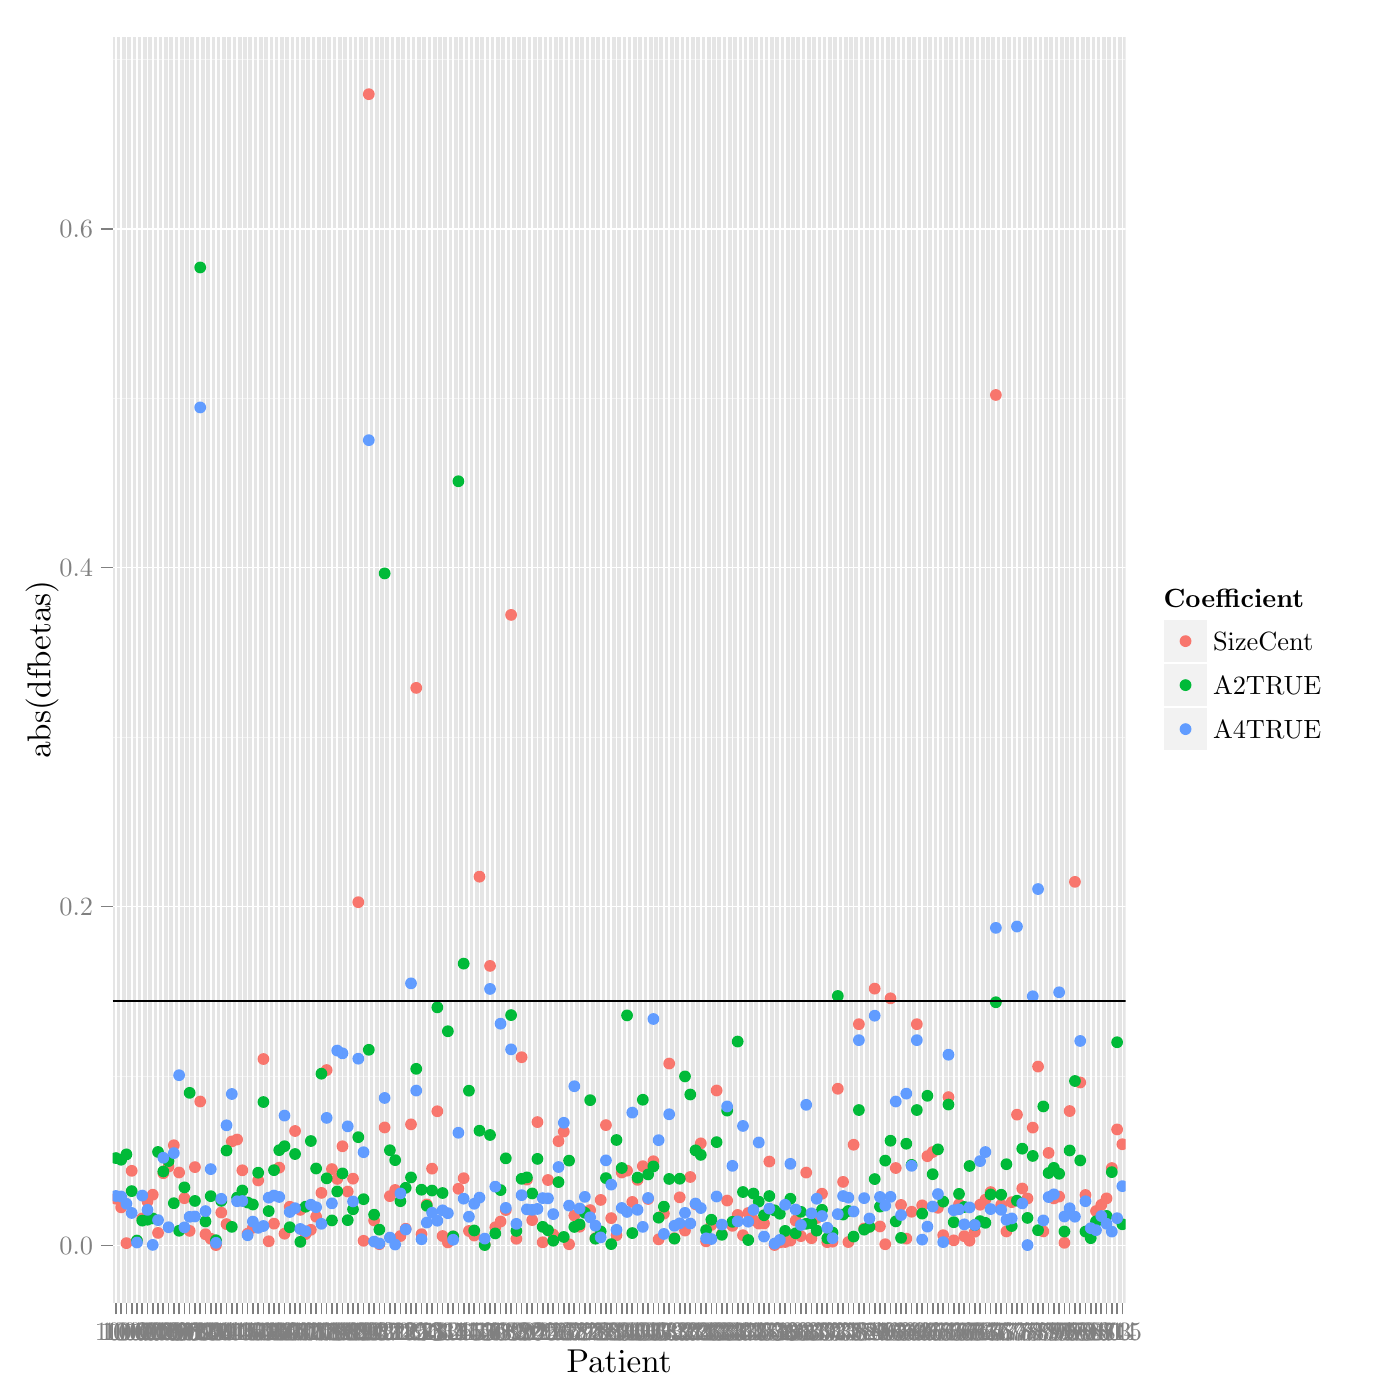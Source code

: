 % Created by tikzDevice version 0.8.1 on 2015-01-31 17:57:47
% !TEX encoding = UTF-8 Unicode
\documentclass[11pt]{memoir}
\nonstopmode

\usepackage{tikz}

\usepackage[active,tightpage,psfixbb]{preview}

\PreviewEnvironment{pgfpicture}

\setlength\PreviewBorder{0pt}

\usepackage{amsmath}
\newcommand{\SweaveOpts}[1]{}  % do not interfere with LaTeX
\newcommand{\SweaveInput}[1]{} % because they are not real TeX commands
\newcommand{\Sexpr}[1]{}       % will only be parsed by R


\usepackage{geometry}
\usepackage{amsmath}
\usepackage{lscape}
\geometry{verbose,tmargin=2.5cm,bmargin=2.5cm,lmargin=2.5cm,rmargin=2.5cm}


\begin{document}

\begin{tikzpicture}[x=1pt,y=1pt]
\definecolor{fillColor}{RGB}{255,255,255}
\path[use as bounding box,fill=fillColor,fill opacity=0.00] (0,0) rectangle (505.89,505.89);
\begin{scope}
\path[clip] (  0.00,  0.00) rectangle (505.89,505.89);
\definecolor{drawColor}{RGB}{255,255,255}
\definecolor{fillColor}{RGB}{255,255,255}

\path[draw=drawColor,line width= 0.6pt,line join=round,line cap=round,fill=fillColor] (  0.00,  0.00) rectangle (505.89,505.89);
\end{scope}
\begin{scope}
\path[clip] ( 40.73, 35.17) rectangle (406.71,492.64);
\definecolor{fillColor}{gray}{0.90}

\path[fill=fillColor] ( 40.73, 35.17) rectangle (406.71,492.64);
\definecolor{drawColor}{gray}{0.95}

\path[draw=drawColor,line width= 0.3pt,line join=round] ( 40.73,117.10) --
	(406.71,117.10);

\path[draw=drawColor,line width= 0.3pt,line join=round] ( 40.73,239.54) --
	(406.71,239.54);

\path[draw=drawColor,line width= 0.3pt,line join=round] ( 40.73,361.99) --
	(406.71,361.99);

\path[draw=drawColor,line width= 0.3pt,line join=round] ( 40.73,484.43) --
	(406.71,484.43);
\definecolor{drawColor}{RGB}{255,255,255}

\path[draw=drawColor,line width= 0.6pt,line join=round] ( 40.73, 55.88) --
	(406.71, 55.88);

\path[draw=drawColor,line width= 0.6pt,line join=round] ( 40.73,178.32) --
	(406.71,178.32);

\path[draw=drawColor,line width= 0.6pt,line join=round] ( 40.73,300.76) --
	(406.71,300.76);

\path[draw=drawColor,line width= 0.6pt,line join=round] ( 40.73,423.21) --
	(406.71,423.21);

\path[draw=drawColor,line width= 0.6pt,line join=round] ( 41.88, 35.17) --
	( 41.88,492.64);

\path[draw=drawColor,line width= 0.6pt,line join=round] ( 43.78, 35.17) --
	( 43.78,492.64);

\path[draw=drawColor,line width= 0.6pt,line join=round] ( 45.68, 35.17) --
	( 45.68,492.64);

\path[draw=drawColor,line width= 0.6pt,line join=round] ( 47.59, 35.17) --
	( 47.59,492.64);

\path[draw=drawColor,line width= 0.6pt,line join=round] ( 49.49, 35.17) --
	( 49.49,492.64);

\path[draw=drawColor,line width= 0.6pt,line join=round] ( 51.40, 35.17) --
	( 51.40,492.64);

\path[draw=drawColor,line width= 0.6pt,line join=round] ( 53.30, 35.17) --
	( 53.30,492.64);

\path[draw=drawColor,line width= 0.6pt,line join=round] ( 55.20, 35.17) --
	( 55.20,492.64);

\path[draw=drawColor,line width= 0.6pt,line join=round] ( 57.11, 35.17) --
	( 57.11,492.64);

\path[draw=drawColor,line width= 0.6pt,line join=round] ( 59.01, 35.17) --
	( 59.01,492.64);

\path[draw=drawColor,line width= 0.6pt,line join=round] ( 60.92, 35.17) --
	( 60.92,492.64);

\path[draw=drawColor,line width= 0.6pt,line join=round] ( 62.82, 35.17) --
	( 62.82,492.64);

\path[draw=drawColor,line width= 0.6pt,line join=round] ( 64.72, 35.17) --
	( 64.72,492.64);

\path[draw=drawColor,line width= 0.6pt,line join=round] ( 66.63, 35.17) --
	( 66.63,492.64);

\path[draw=drawColor,line width= 0.6pt,line join=round] ( 68.53, 35.17) --
	( 68.53,492.64);

\path[draw=drawColor,line width= 0.6pt,line join=round] ( 70.44, 35.17) --
	( 70.44,492.64);

\path[draw=drawColor,line width= 0.6pt,line join=round] ( 72.34, 35.17) --
	( 72.34,492.64);

\path[draw=drawColor,line width= 0.6pt,line join=round] ( 74.25, 35.17) --
	( 74.25,492.64);

\path[draw=drawColor,line width= 0.6pt,line join=round] ( 76.15, 35.17) --
	( 76.15,492.64);

\path[draw=drawColor,line width= 0.6pt,line join=round] ( 78.05, 35.17) --
	( 78.05,492.64);

\path[draw=drawColor,line width= 0.6pt,line join=round] ( 79.96, 35.17) --
	( 79.96,492.64);

\path[draw=drawColor,line width= 0.6pt,line join=round] ( 81.86, 35.17) --
	( 81.86,492.64);

\path[draw=drawColor,line width= 0.6pt,line join=round] ( 83.77, 35.17) --
	( 83.77,492.64);

\path[draw=drawColor,line width= 0.6pt,line join=round] ( 85.67, 35.17) --
	( 85.67,492.64);

\path[draw=drawColor,line width= 0.6pt,line join=round] ( 87.57, 35.17) --
	( 87.57,492.64);

\path[draw=drawColor,line width= 0.6pt,line join=round] ( 89.48, 35.17) --
	( 89.48,492.64);

\path[draw=drawColor,line width= 0.6pt,line join=round] ( 91.38, 35.17) --
	( 91.38,492.64);

\path[draw=drawColor,line width= 0.6pt,line join=round] ( 93.29, 35.17) --
	( 93.29,492.64);

\path[draw=drawColor,line width= 0.6pt,line join=round] ( 95.19, 35.17) --
	( 95.19,492.64);

\path[draw=drawColor,line width= 0.6pt,line join=round] ( 97.10, 35.17) --
	( 97.10,492.64);

\path[draw=drawColor,line width= 0.6pt,line join=round] ( 99.00, 35.17) --
	( 99.00,492.64);

\path[draw=drawColor,line width= 0.6pt,line join=round] (100.90, 35.17) --
	(100.90,492.64);

\path[draw=drawColor,line width= 0.6pt,line join=round] (102.81, 35.17) --
	(102.81,492.64);

\path[draw=drawColor,line width= 0.6pt,line join=round] (104.71, 35.17) --
	(104.71,492.64);

\path[draw=drawColor,line width= 0.6pt,line join=round] (106.62, 35.17) --
	(106.62,492.64);

\path[draw=drawColor,line width= 0.6pt,line join=round] (108.52, 35.17) --
	(108.52,492.64);

\path[draw=drawColor,line width= 0.6pt,line join=round] (110.42, 35.17) --
	(110.42,492.64);

\path[draw=drawColor,line width= 0.6pt,line join=round] (112.33, 35.17) --
	(112.33,492.64);

\path[draw=drawColor,line width= 0.6pt,line join=round] (114.23, 35.17) --
	(114.23,492.64);

\path[draw=drawColor,line width= 0.6pt,line join=round] (116.14, 35.17) --
	(116.14,492.64);

\path[draw=drawColor,line width= 0.6pt,line join=round] (118.04, 35.17) --
	(118.04,492.64);

\path[draw=drawColor,line width= 0.6pt,line join=round] (119.94, 35.17) --
	(119.94,492.64);

\path[draw=drawColor,line width= 0.6pt,line join=round] (121.85, 35.17) --
	(121.85,492.64);

\path[draw=drawColor,line width= 0.6pt,line join=round] (123.75, 35.17) --
	(123.75,492.64);

\path[draw=drawColor,line width= 0.6pt,line join=round] (125.66, 35.17) --
	(125.66,492.64);

\path[draw=drawColor,line width= 0.6pt,line join=round] (127.56, 35.17) --
	(127.56,492.64);

\path[draw=drawColor,line width= 0.6pt,line join=round] (129.47, 35.17) --
	(129.47,492.64);

\path[draw=drawColor,line width= 0.6pt,line join=round] (131.37, 35.17) --
	(131.37,492.64);

\path[draw=drawColor,line width= 0.6pt,line join=round] (133.27, 35.17) --
	(133.27,492.64);

\path[draw=drawColor,line width= 0.6pt,line join=round] (135.18, 35.17) --
	(135.18,492.64);

\path[draw=drawColor,line width= 0.6pt,line join=round] (137.08, 35.17) --
	(137.08,492.64);

\path[draw=drawColor,line width= 0.6pt,line join=round] (138.99, 35.17) --
	(138.99,492.64);

\path[draw=drawColor,line width= 0.6pt,line join=round] (140.89, 35.17) --
	(140.89,492.64);

\path[draw=drawColor,line width= 0.6pt,line join=round] (142.79, 35.17) --
	(142.79,492.64);

\path[draw=drawColor,line width= 0.6pt,line join=round] (144.70, 35.17) --
	(144.70,492.64);

\path[draw=drawColor,line width= 0.6pt,line join=round] (146.60, 35.17) --
	(146.60,492.64);

\path[draw=drawColor,line width= 0.6pt,line join=round] (148.51, 35.17) --
	(148.51,492.64);

\path[draw=drawColor,line width= 0.6pt,line join=round] (150.41, 35.17) --
	(150.41,492.64);

\path[draw=drawColor,line width= 0.6pt,line join=round] (152.31, 35.17) --
	(152.31,492.64);

\path[draw=drawColor,line width= 0.6pt,line join=round] (154.22, 35.17) --
	(154.22,492.64);

\path[draw=drawColor,line width= 0.6pt,line join=round] (156.12, 35.17) --
	(156.12,492.64);

\path[draw=drawColor,line width= 0.6pt,line join=round] (158.03, 35.17) --
	(158.03,492.64);

\path[draw=drawColor,line width= 0.6pt,line join=round] (159.93, 35.17) --
	(159.93,492.64);

\path[draw=drawColor,line width= 0.6pt,line join=round] (161.84, 35.17) --
	(161.84,492.64);

\path[draw=drawColor,line width= 0.6pt,line join=round] (163.74, 35.17) --
	(163.74,492.64);

\path[draw=drawColor,line width= 0.6pt,line join=round] (165.64, 35.17) --
	(165.64,492.64);

\path[draw=drawColor,line width= 0.6pt,line join=round] (167.55, 35.17) --
	(167.55,492.64);

\path[draw=drawColor,line width= 0.6pt,line join=round] (169.45, 35.17) --
	(169.45,492.64);

\path[draw=drawColor,line width= 0.6pt,line join=round] (171.36, 35.17) --
	(171.36,492.64);

\path[draw=drawColor,line width= 0.6pt,line join=round] (173.26, 35.17) --
	(173.26,492.64);

\path[draw=drawColor,line width= 0.6pt,line join=round] (175.16, 35.17) --
	(175.16,492.64);

\path[draw=drawColor,line width= 0.6pt,line join=round] (177.07, 35.17) --
	(177.07,492.64);

\path[draw=drawColor,line width= 0.6pt,line join=round] (178.97, 35.17) --
	(178.97,492.64);

\path[draw=drawColor,line width= 0.6pt,line join=round] (180.88, 35.17) --
	(180.88,492.64);

\path[draw=drawColor,line width= 0.6pt,line join=round] (182.78, 35.17) --
	(182.78,492.64);

\path[draw=drawColor,line width= 0.6pt,line join=round] (184.68, 35.17) --
	(184.68,492.64);

\path[draw=drawColor,line width= 0.6pt,line join=round] (186.59, 35.17) --
	(186.59,492.64);

\path[draw=drawColor,line width= 0.6pt,line join=round] (188.49, 35.17) --
	(188.49,492.64);

\path[draw=drawColor,line width= 0.6pt,line join=round] (190.40, 35.17) --
	(190.40,492.64);

\path[draw=drawColor,line width= 0.6pt,line join=round] (192.30, 35.17) --
	(192.30,492.64);

\path[draw=drawColor,line width= 0.6pt,line join=round] (194.21, 35.17) --
	(194.21,492.64);

\path[draw=drawColor,line width= 0.6pt,line join=round] (196.11, 35.17) --
	(196.11,492.64);

\path[draw=drawColor,line width= 0.6pt,line join=round] (198.01, 35.17) --
	(198.01,492.64);

\path[draw=drawColor,line width= 0.6pt,line join=round] (199.92, 35.17) --
	(199.92,492.64);

\path[draw=drawColor,line width= 0.6pt,line join=round] (201.82, 35.17) --
	(201.82,492.64);

\path[draw=drawColor,line width= 0.6pt,line join=round] (203.73, 35.17) --
	(203.73,492.64);

\path[draw=drawColor,line width= 0.6pt,line join=round] (205.63, 35.17) --
	(205.63,492.64);

\path[draw=drawColor,line width= 0.6pt,line join=round] (207.53, 35.17) --
	(207.53,492.64);

\path[draw=drawColor,line width= 0.6pt,line join=round] (209.44, 35.17) --
	(209.44,492.64);

\path[draw=drawColor,line width= 0.6pt,line join=round] (211.34, 35.17) --
	(211.34,492.64);

\path[draw=drawColor,line width= 0.6pt,line join=round] (213.25, 35.17) --
	(213.25,492.64);

\path[draw=drawColor,line width= 0.6pt,line join=round] (215.15, 35.17) --
	(215.15,492.64);

\path[draw=drawColor,line width= 0.6pt,line join=round] (217.06, 35.17) --
	(217.06,492.64);

\path[draw=drawColor,line width= 0.6pt,line join=round] (218.96, 35.17) --
	(218.96,492.64);

\path[draw=drawColor,line width= 0.6pt,line join=round] (220.86, 35.17) --
	(220.86,492.64);

\path[draw=drawColor,line width= 0.6pt,line join=round] (222.77, 35.17) --
	(222.77,492.64);

\path[draw=drawColor,line width= 0.6pt,line join=round] (224.67, 35.17) --
	(224.67,492.64);

\path[draw=drawColor,line width= 0.6pt,line join=round] (226.58, 35.17) --
	(226.58,492.64);

\path[draw=drawColor,line width= 0.6pt,line join=round] (228.48, 35.17) --
	(228.48,492.64);

\path[draw=drawColor,line width= 0.6pt,line join=round] (230.38, 35.17) --
	(230.38,492.64);

\path[draw=drawColor,line width= 0.6pt,line join=round] (232.29, 35.17) --
	(232.29,492.64);

\path[draw=drawColor,line width= 0.6pt,line join=round] (234.19, 35.17) --
	(234.19,492.64);

\path[draw=drawColor,line width= 0.6pt,line join=round] (236.10, 35.17) --
	(236.10,492.64);

\path[draw=drawColor,line width= 0.6pt,line join=round] (238.00, 35.17) --
	(238.00,492.64);

\path[draw=drawColor,line width= 0.6pt,line join=round] (239.90, 35.17) --
	(239.90,492.64);

\path[draw=drawColor,line width= 0.6pt,line join=round] (241.81, 35.17) --
	(241.81,492.64);

\path[draw=drawColor,line width= 0.6pt,line join=round] (243.71, 35.17) --
	(243.71,492.64);

\path[draw=drawColor,line width= 0.6pt,line join=round] (245.62, 35.17) --
	(245.62,492.64);

\path[draw=drawColor,line width= 0.6pt,line join=round] (247.52, 35.17) --
	(247.52,492.64);

\path[draw=drawColor,line width= 0.6pt,line join=round] (249.43, 35.17) --
	(249.43,492.64);

\path[draw=drawColor,line width= 0.6pt,line join=round] (251.33, 35.17) --
	(251.33,492.64);

\path[draw=drawColor,line width= 0.6pt,line join=round] (253.23, 35.17) --
	(253.23,492.64);

\path[draw=drawColor,line width= 0.6pt,line join=round] (255.14, 35.17) --
	(255.14,492.64);

\path[draw=drawColor,line width= 0.6pt,line join=round] (257.04, 35.17) --
	(257.04,492.64);

\path[draw=drawColor,line width= 0.6pt,line join=round] (258.95, 35.17) --
	(258.95,492.64);

\path[draw=drawColor,line width= 0.6pt,line join=round] (260.85, 35.17) --
	(260.85,492.64);

\path[draw=drawColor,line width= 0.6pt,line join=round] (262.75, 35.17) --
	(262.75,492.64);

\path[draw=drawColor,line width= 0.6pt,line join=round] (264.66, 35.17) --
	(264.66,492.64);

\path[draw=drawColor,line width= 0.6pt,line join=round] (266.56, 35.17) --
	(266.56,492.64);

\path[draw=drawColor,line width= 0.6pt,line join=round] (268.47, 35.17) --
	(268.47,492.64);

\path[draw=drawColor,line width= 0.6pt,line join=round] (270.37, 35.17) --
	(270.37,492.64);

\path[draw=drawColor,line width= 0.6pt,line join=round] (272.27, 35.17) --
	(272.27,492.64);

\path[draw=drawColor,line width= 0.6pt,line join=round] (274.18, 35.17) --
	(274.18,492.64);

\path[draw=drawColor,line width= 0.6pt,line join=round] (276.08, 35.17) --
	(276.08,492.64);

\path[draw=drawColor,line width= 0.6pt,line join=round] (277.99, 35.17) --
	(277.99,492.64);

\path[draw=drawColor,line width= 0.6pt,line join=round] (279.89, 35.17) --
	(279.89,492.64);

\path[draw=drawColor,line width= 0.6pt,line join=round] (281.80, 35.17) --
	(281.80,492.64);

\path[draw=drawColor,line width= 0.6pt,line join=round] (283.70, 35.17) --
	(283.70,492.64);

\path[draw=drawColor,line width= 0.6pt,line join=round] (285.60, 35.17) --
	(285.60,492.64);

\path[draw=drawColor,line width= 0.6pt,line join=round] (287.51, 35.17) --
	(287.51,492.64);

\path[draw=drawColor,line width= 0.6pt,line join=round] (289.41, 35.17) --
	(289.41,492.64);

\path[draw=drawColor,line width= 0.6pt,line join=round] (291.32, 35.17) --
	(291.32,492.64);

\path[draw=drawColor,line width= 0.6pt,line join=round] (293.22, 35.17) --
	(293.22,492.64);

\path[draw=drawColor,line width= 0.6pt,line join=round] (295.12, 35.17) --
	(295.12,492.64);

\path[draw=drawColor,line width= 0.6pt,line join=round] (297.03, 35.17) --
	(297.03,492.64);

\path[draw=drawColor,line width= 0.6pt,line join=round] (298.93, 35.17) --
	(298.93,492.64);

\path[draw=drawColor,line width= 0.6pt,line join=round] (300.84, 35.17) --
	(300.84,492.64);

\path[draw=drawColor,line width= 0.6pt,line join=round] (302.74, 35.17) --
	(302.74,492.64);

\path[draw=drawColor,line width= 0.6pt,line join=round] (304.64, 35.17) --
	(304.64,492.64);

\path[draw=drawColor,line width= 0.6pt,line join=round] (306.55, 35.17) --
	(306.55,492.64);

\path[draw=drawColor,line width= 0.6pt,line join=round] (308.45, 35.17) --
	(308.45,492.64);

\path[draw=drawColor,line width= 0.6pt,line join=round] (310.36, 35.17) --
	(310.36,492.64);

\path[draw=drawColor,line width= 0.6pt,line join=round] (312.26, 35.17) --
	(312.26,492.64);

\path[draw=drawColor,line width= 0.6pt,line join=round] (314.17, 35.17) --
	(314.17,492.64);

\path[draw=drawColor,line width= 0.6pt,line join=round] (316.07, 35.17) --
	(316.07,492.64);

\path[draw=drawColor,line width= 0.6pt,line join=round] (317.97, 35.17) --
	(317.97,492.64);

\path[draw=drawColor,line width= 0.6pt,line join=round] (319.88, 35.17) --
	(319.88,492.64);

\path[draw=drawColor,line width= 0.6pt,line join=round] (321.78, 35.17) --
	(321.78,492.64);

\path[draw=drawColor,line width= 0.6pt,line join=round] (323.69, 35.17) --
	(323.69,492.64);

\path[draw=drawColor,line width= 0.6pt,line join=round] (325.59, 35.17) --
	(325.59,492.64);

\path[draw=drawColor,line width= 0.6pt,line join=round] (327.49, 35.17) --
	(327.49,492.64);

\path[draw=drawColor,line width= 0.6pt,line join=round] (329.40, 35.17) --
	(329.40,492.64);

\path[draw=drawColor,line width= 0.6pt,line join=round] (331.30, 35.17) --
	(331.30,492.64);

\path[draw=drawColor,line width= 0.6pt,line join=round] (333.21, 35.17) --
	(333.21,492.64);

\path[draw=drawColor,line width= 0.6pt,line join=round] (335.11, 35.17) --
	(335.11,492.64);

\path[draw=drawColor,line width= 0.6pt,line join=round] (337.02, 35.17) --
	(337.02,492.64);

\path[draw=drawColor,line width= 0.6pt,line join=round] (338.92, 35.17) --
	(338.92,492.64);

\path[draw=drawColor,line width= 0.6pt,line join=round] (340.82, 35.17) --
	(340.82,492.64);

\path[draw=drawColor,line width= 0.6pt,line join=round] (342.73, 35.17) --
	(342.73,492.64);

\path[draw=drawColor,line width= 0.6pt,line join=round] (344.63, 35.17) --
	(344.63,492.64);

\path[draw=drawColor,line width= 0.6pt,line join=round] (346.54, 35.17) --
	(346.54,492.64);

\path[draw=drawColor,line width= 0.6pt,line join=round] (348.44, 35.17) --
	(348.44,492.64);

\path[draw=drawColor,line width= 0.6pt,line join=round] (350.34, 35.17) --
	(350.34,492.64);

\path[draw=drawColor,line width= 0.6pt,line join=round] (352.25, 35.17) --
	(352.25,492.64);

\path[draw=drawColor,line width= 0.6pt,line join=round] (354.15, 35.17) --
	(354.15,492.64);

\path[draw=drawColor,line width= 0.6pt,line join=round] (356.06, 35.17) --
	(356.06,492.64);

\path[draw=drawColor,line width= 0.6pt,line join=round] (357.96, 35.17) --
	(357.96,492.64);

\path[draw=drawColor,line width= 0.6pt,line join=round] (359.86, 35.17) --
	(359.86,492.64);

\path[draw=drawColor,line width= 0.6pt,line join=round] (361.77, 35.17) --
	(361.77,492.64);

\path[draw=drawColor,line width= 0.6pt,line join=round] (363.67, 35.17) --
	(363.67,492.64);

\path[draw=drawColor,line width= 0.6pt,line join=round] (365.58, 35.17) --
	(365.58,492.64);

\path[draw=drawColor,line width= 0.6pt,line join=round] (367.48, 35.17) --
	(367.48,492.64);

\path[draw=drawColor,line width= 0.6pt,line join=round] (369.39, 35.17) --
	(369.39,492.64);

\path[draw=drawColor,line width= 0.6pt,line join=round] (371.29, 35.17) --
	(371.29,492.64);

\path[draw=drawColor,line width= 0.6pt,line join=round] (373.19, 35.17) --
	(373.19,492.64);

\path[draw=drawColor,line width= 0.6pt,line join=round] (375.10, 35.17) --
	(375.10,492.64);

\path[draw=drawColor,line width= 0.6pt,line join=round] (377.00, 35.17) --
	(377.00,492.64);

\path[draw=drawColor,line width= 0.6pt,line join=round] (378.91, 35.17) --
	(378.91,492.64);

\path[draw=drawColor,line width= 0.6pt,line join=round] (380.81, 35.17) --
	(380.81,492.64);

\path[draw=drawColor,line width= 0.6pt,line join=round] (382.71, 35.17) --
	(382.71,492.64);

\path[draw=drawColor,line width= 0.6pt,line join=round] (384.62, 35.17) --
	(384.62,492.64);

\path[draw=drawColor,line width= 0.6pt,line join=round] (386.52, 35.17) --
	(386.52,492.64);

\path[draw=drawColor,line width= 0.6pt,line join=round] (388.43, 35.17) --
	(388.43,492.64);

\path[draw=drawColor,line width= 0.6pt,line join=round] (390.33, 35.17) --
	(390.33,492.64);

\path[draw=drawColor,line width= 0.6pt,line join=round] (392.23, 35.17) --
	(392.23,492.64);

\path[draw=drawColor,line width= 0.6pt,line join=round] (394.14, 35.17) --
	(394.14,492.64);

\path[draw=drawColor,line width= 0.6pt,line join=round] (396.04, 35.17) --
	(396.04,492.64);

\path[draw=drawColor,line width= 0.6pt,line join=round] (397.95, 35.17) --
	(397.95,492.64);

\path[draw=drawColor,line width= 0.6pt,line join=round] (399.85, 35.17) --
	(399.85,492.64);

\path[draw=drawColor,line width= 0.6pt,line join=round] (401.76, 35.17) --
	(401.76,492.64);

\path[draw=drawColor,line width= 0.6pt,line join=round] (403.66, 35.17) --
	(403.66,492.64);

\path[draw=drawColor,line width= 0.6pt,line join=round] (405.56, 35.17) --
	(405.56,492.64);
\definecolor{fillColor}{RGB}{248,118,109}

\path[fill=fillColor] (317.97, 62.71) circle (  2.13);

\path[fill=fillColor] (361.77, 70.51) circle (  2.13);

\path[fill=fillColor] ( 41.88, 72.73) circle (  2.13);

\path[fill=fillColor] (156.12, 83.60) circle (  2.13);

\path[fill=fillColor] (192.30, 65.00) circle (  2.13);

\path[fill=fillColor] (196.11, 56.99) circle (  2.13);

\path[fill=fillColor] (198.01, 79.49) circle (  2.13);

\path[fill=fillColor] (283.70, 57.09) circle (  2.13);

\path[fill=fillColor] (148.51, 99.60) circle (  2.13);

\path[fill=fillColor] (152.31, 59.91) circle (  2.13);

\path[fill=fillColor] (154.22, 70.68) circle (  2.13);

\path[fill=fillColor] (158.03,104.33) circle (  2.13);

\path[fill=fillColor] (159.93, 59.25) circle (  2.13);

\path[fill=fillColor] (161.84, 56.95) circle (  2.13);

\path[fill=fillColor] (163.74, 59.12) circle (  2.13);

\path[fill=fillColor] (165.64, 76.33) circle (  2.13);

\path[fill=fillColor] (167.55, 80.14) circle (  2.13);

\path[fill=fillColor] (171.36, 59.43) circle (  2.13);

\path[fill=fillColor] (173.26,189.10) circle (  2.13);

\path[fill=fillColor] (175.16, 56.24) circle (  2.13);

\path[fill=fillColor] (177.07,156.86) circle (  2.13);

\path[fill=fillColor] (178.97, 62.40) circle (  2.13);

\path[fill=fillColor] (180.88, 64.49) circle (  2.13);

\path[fill=fillColor] (182.78, 68.65) circle (  2.13);

\path[fill=fillColor] (184.68,283.69) circle (  2.13);

\path[fill=fillColor] (186.59, 58.26) circle (  2.13);

\path[fill=fillColor] (188.49,123.86) circle (  2.13);

\path[fill=fillColor] (190.40, 79.64) circle (  2.13);

\path[fill=fillColor] (194.21,100.42) circle (  2.13);

\path[fill=fillColor] (199.92, 59.77) circle (  2.13);

\path[fill=fillColor] (201.82, 93.53) circle (  2.13);

\path[fill=fillColor] (203.73, 96.97) circle (  2.13);

\path[fill=fillColor] (205.63, 56.29) circle (  2.13);

\path[fill=fillColor] (207.53, 66.68) circle (  2.13);

\path[fill=fillColor] (209.44, 62.62) circle (  2.13);

\path[fill=fillColor] (211.34, 68.05) circle (  2.13);

\path[fill=fillColor] (213.25, 68.62) circle (  2.13);

\path[fill=fillColor] (215.15, 58.47) circle (  2.13);

\path[fill=fillColor] (217.06, 72.29) circle (  2.13);

\path[fill=fillColor] (218.96, 99.33) circle (  2.13);

\path[fill=fillColor] (220.86, 65.72) circle (  2.13);

\path[fill=fillColor] (222.77, 59.53) circle (  2.13);

\path[fill=fillColor] (224.67, 82.20) circle (  2.13);

\path[fill=fillColor] (226.58, 82.86) circle (  2.13);

\path[fill=fillColor] (228.48, 71.57) circle (  2.13);

\path[fill=fillColor] (230.38, 79.55) circle (  2.13);

\path[fill=fillColor] (232.29, 84.48) circle (  2.13);

\path[fill=fillColor] (234.19, 72.64) circle (  2.13);

\path[fill=fillColor] (236.10, 86.27) circle (  2.13);

\path[fill=fillColor] (238.00, 58.05) circle (  2.13);

\path[fill=fillColor] (239.90, 67.34) circle (  2.13);

\path[fill=fillColor] (241.81,121.58) circle (  2.13);

\path[fill=fillColor] (243.71, 58.47) circle (  2.13);

\path[fill=fillColor] (245.62, 73.24) circle (  2.13);

\path[fill=fillColor] (247.52, 61.21) circle (  2.13);

\path[fill=fillColor] (249.43, 80.58) circle (  2.13);

\path[fill=fillColor] (251.33, 70.75) circle (  2.13);

\path[fill=fillColor] (253.23, 92.74) circle (  2.13);

\path[fill=fillColor] (255.14, 57.32) circle (  2.13);

\path[fill=fillColor] (257.04, 63.24) circle (  2.13);

\path[fill=fillColor] (258.95,111.84) circle (  2.13);

\path[fill=fillColor] (260.85, 59.95) circle (  2.13);

\path[fill=fillColor] (262.75, 72.07) circle (  2.13);

\path[fill=fillColor] (264.66, 62.93) circle (  2.13);

\path[fill=fillColor] (266.56, 66.87) circle (  2.13);

\path[fill=fillColor] (268.47, 59.55) circle (  2.13);

\path[fill=fillColor] (270.37, 67.57) circle (  2.13);

\path[fill=fillColor] (272.27, 65.01) circle (  2.13);

\path[fill=fillColor] (274.18, 63.74) circle (  2.13);

\path[fill=fillColor] (276.08, 63.79) circle (  2.13);

\path[fill=fillColor] (277.99, 86.17) circle (  2.13);

\path[fill=fillColor] (279.89, 56.00) circle (  2.13);

\path[fill=fillColor] (281.80, 56.94) circle (  2.13);

\path[fill=fillColor] (285.60, 57.59) circle (  2.13);

\path[fill=fillColor] (287.51, 64.83) circle (  2.13);

\path[fill=fillColor] (289.41, 59.20) circle (  2.13);

\path[fill=fillColor] (291.32, 82.18) circle (  2.13);

\path[fill=fillColor] (293.22, 58.45) circle (  2.13);

\path[fill=fillColor] (295.12, 65.75) circle (  2.13);

\path[fill=fillColor] (297.03, 74.54) circle (  2.13);

\path[fill=fillColor] (298.93, 57.03) circle (  2.13);

\path[fill=fillColor] (300.84, 57.22) circle (  2.13);

\path[fill=fillColor] (302.74,112.47) circle (  2.13);

\path[fill=fillColor] (304.64, 78.81) circle (  2.13);

\path[fill=fillColor] (306.55, 57.07) circle (  2.13);

\path[fill=fillColor] (308.45, 92.24) circle (  2.13);

\path[fill=fillColor] (310.36,135.80) circle (  2.13);

\path[fill=fillColor] (312.26, 61.97) circle (  2.13);

\path[fill=fillColor] (314.17, 62.58) circle (  2.13);

\path[fill=fillColor] (316.07,148.65) circle (  2.13);

\path[fill=fillColor] (319.88, 56.29) circle (  2.13);

\path[fill=fillColor] (321.78,145.14) circle (  2.13);

\path[fill=fillColor] (323.69, 83.83) circle (  2.13);

\path[fill=fillColor] (325.59, 70.48) circle (  2.13);

\path[fill=fillColor] (327.49, 58.31) circle (  2.13);

\path[fill=fillColor] (329.40, 68.02) circle (  2.13);

\path[fill=fillColor] (331.30,135.80) circle (  2.13);

\path[fill=fillColor] (333.21, 70.33) circle (  2.13);

\path[fill=fillColor] (335.11, 88.10) circle (  2.13);

\path[fill=fillColor] (337.02, 89.59) circle (  2.13);

\path[fill=fillColor] (338.92, 69.44) circle (  2.13);

\path[fill=fillColor] (340.82, 59.55) circle (  2.13);

\path[fill=fillColor] (342.73,109.44) circle (  2.13);

\path[fill=fillColor] (344.63, 57.69) circle (  2.13);

\path[fill=fillColor] (346.54, 70.71) circle (  2.13);

\path[fill=fillColor] (348.44, 59.20) circle (  2.13);

\path[fill=fillColor] (350.34, 57.56) circle (  2.13);

\path[fill=fillColor] (352.25, 60.80) circle (  2.13);

\path[fill=fillColor] (354.15, 70.55) circle (  2.13);

\path[fill=fillColor] (356.06, 72.36) circle (  2.13);

\path[fill=fillColor] (357.96, 75.12) circle (  2.13);

\path[fill=fillColor] (359.86,363.16) circle (  2.13);

\path[fill=fillColor] (363.67, 60.91) circle (  2.13);

\path[fill=fillColor] (365.58, 71.48) circle (  2.13);

\path[fill=fillColor] (367.48,103.11) circle (  2.13);

\path[fill=fillColor] (369.39, 76.42) circle (  2.13);

\path[fill=fillColor] (371.29, 72.81) circle (  2.13);

\path[fill=fillColor] (373.19, 98.43) circle (  2.13);

\path[fill=fillColor] (375.10,120.48) circle (  2.13);

\path[fill=fillColor] (377.00, 60.92) circle (  2.13);

\path[fill=fillColor] (378.91, 89.28) circle (  2.13);

\path[fill=fillColor] (380.81, 72.84) circle (  2.13);

\path[fill=fillColor] (382.71, 73.50) circle (  2.13);

\path[fill=fillColor] (384.62, 56.80) circle (  2.13);

\path[fill=fillColor] (386.52,104.41) circle (  2.13);

\path[fill=fillColor] (388.43,187.23) circle (  2.13);

\path[fill=fillColor] (390.33,114.73) circle (  2.13);

\path[fill=fillColor] (392.23, 74.08) circle (  2.13);

\path[fill=fillColor] (394.14, 61.17) circle (  2.13);

\path[fill=fillColor] (396.04, 68.27) circle (  2.13);

\path[fill=fillColor] (397.95, 70.49) circle (  2.13);

\path[fill=fillColor] (399.85, 72.85) circle (  2.13);

\path[fill=fillColor] (401.76, 83.81) circle (  2.13);

\path[fill=fillColor] (403.66, 97.77) circle (  2.13);

\path[fill=fillColor] (405.56, 92.42) circle (  2.13);

\path[fill=fillColor] ( 43.78, 69.61) circle (  2.13);

\path[fill=fillColor] ( 45.68, 56.68) circle (  2.13);

\path[fill=fillColor] ( 47.59, 82.81) circle (  2.13);

\path[fill=fillColor] ( 49.49, 57.47) circle (  2.13);

\path[fill=fillColor] ( 51.40, 65.61) circle (  2.13);

\path[fill=fillColor] ( 53.30, 71.71) circle (  2.13);

\path[fill=fillColor] ( 55.20, 74.18) circle (  2.13);

\path[fill=fillColor] ( 57.11, 60.38) circle (  2.13);

\path[fill=fillColor] ( 59.01, 81.94) circle (  2.13);

\path[fill=fillColor] ( 60.92, 84.34) circle (  2.13);

\path[fill=fillColor] ( 62.82, 92.05) circle (  2.13);

\path[fill=fillColor] ( 64.72, 82.20) circle (  2.13);

\path[fill=fillColor] ( 66.63, 72.91) circle (  2.13);

\path[fill=fillColor] ( 68.53, 61.11) circle (  2.13);

\path[fill=fillColor] ( 70.44, 84.15) circle (  2.13);

\path[fill=fillColor] ( 72.34,107.86) circle (  2.13);

\path[fill=fillColor] ( 74.25, 59.90) circle (  2.13);

\path[fill=fillColor] ( 76.15, 58.28) circle (  2.13);

\path[fill=fillColor] ( 78.05, 55.97) circle (  2.13);

\path[fill=fillColor] ( 79.96, 67.72) circle (  2.13);

\path[fill=fillColor] ( 81.86, 63.56) circle (  2.13);

\path[fill=fillColor] ( 83.77, 93.43) circle (  2.13);

\path[fill=fillColor] ( 85.67, 94.12) circle (  2.13);

\path[fill=fillColor] ( 87.57, 83.00) circle (  2.13);

\path[fill=fillColor] ( 89.48, 60.09) circle (  2.13);

\path[fill=fillColor] ( 91.38, 62.27) circle (  2.13);

\path[fill=fillColor] ( 93.29, 79.34) circle (  2.13);

\path[fill=fillColor] ( 95.19,123.21) circle (  2.13);

\path[fill=fillColor] ( 97.10, 57.36) circle (  2.13);

\path[fill=fillColor] ( 99.00, 63.72) circle (  2.13);

\path[fill=fillColor] (100.90, 83.97) circle (  2.13);

\path[fill=fillColor] (102.81, 60.09) circle (  2.13);

\path[fill=fillColor] (104.71, 69.83) circle (  2.13);

\path[fill=fillColor] (106.62, 97.20) circle (  2.13);

\path[fill=fillColor] (108.52, 68.70) circle (  2.13);

\path[fill=fillColor] (110.42, 59.96) circle (  2.13);

\path[fill=fillColor] (112.33, 61.50) circle (  2.13);

\path[fill=fillColor] (114.23, 66.24) circle (  2.13);

\path[fill=fillColor] (116.14, 74.84) circle (  2.13);

\path[fill=fillColor] (118.04,119.22) circle (  2.13);

\path[fill=fillColor] (119.94, 83.44) circle (  2.13);

\path[fill=fillColor] (121.85, 79.88) circle (  2.13);

\path[fill=fillColor] (123.75, 91.68) circle (  2.13);

\path[fill=fillColor] (125.66, 75.32) circle (  2.13);

\path[fill=fillColor] (127.56, 79.98) circle (  2.13);

\path[fill=fillColor] (129.47,179.88) circle (  2.13);

\path[fill=fillColor] (131.37, 57.52) circle (  2.13);

\path[fill=fillColor] (133.27,471.85) circle (  2.13);

\path[fill=fillColor] (135.18, 64.86) circle (  2.13);

\path[fill=fillColor] (137.08, 56.31) circle (  2.13);

\path[fill=fillColor] (138.99, 98.48) circle (  2.13);

\path[fill=fillColor] (140.89, 73.66) circle (  2.13);

\path[fill=fillColor] (142.79, 75.89) circle (  2.13);

\path[fill=fillColor] (144.70, 59.25) circle (  2.13);

\path[fill=fillColor] (146.60, 61.88) circle (  2.13);

\path[fill=fillColor] (150.41,257.32) circle (  2.13);

\path[fill=fillColor] (169.45, 61.08) circle (  2.13);
\definecolor{fillColor}{RGB}{0,186,56}

\path[fill=fillColor] (317.97, 69.88) circle (  2.13);

\path[fill=fillColor] (361.77, 74.17) circle (  2.13);

\path[fill=fillColor] ( 41.88, 87.42) circle (  2.13);

\path[fill=fillColor] (156.12, 75.68) circle (  2.13);

\path[fill=fillColor] (192.30, 74.63) circle (  2.13);

\path[fill=fillColor] (196.11, 62.57) circle (  2.13);

\path[fill=fillColor] (198.01, 61.33) circle (  2.13);

\path[fill=fillColor] (283.70, 61.10) circle (  2.13);

\path[fill=fillColor] (148.51, 80.43) circle (  2.13);

\path[fill=fillColor] (152.31, 75.98) circle (  2.13);

\path[fill=fillColor] (154.22, 70.17) circle (  2.13);

\path[fill=fillColor] (158.03,141.88) circle (  2.13);

\path[fill=fillColor] (159.93, 74.79) circle (  2.13);

\path[fill=fillColor] (161.84,133.25) circle (  2.13);

\path[fill=fillColor] (163.74, 59.12) circle (  2.13);

\path[fill=fillColor] (165.64,331.99) circle (  2.13);

\path[fill=fillColor] (167.55,157.68) circle (  2.13);

\path[fill=fillColor] (171.36, 61.25) circle (  2.13);

\path[fill=fillColor] (173.26, 97.31) circle (  2.13);

\path[fill=fillColor] (175.16, 55.99) circle (  2.13);

\path[fill=fillColor] (177.07, 95.76) circle (  2.13);

\path[fill=fillColor] (178.97, 60.19) circle (  2.13);

\path[fill=fillColor] (180.88, 75.85) circle (  2.13);

\path[fill=fillColor] (182.78, 87.32) circle (  2.13);

\path[fill=fillColor] (184.68,139.08) circle (  2.13);

\path[fill=fillColor] (186.59, 61.10) circle (  2.13);

\path[fill=fillColor] (188.49, 79.92) circle (  2.13);

\path[fill=fillColor] (190.40, 80.44) circle (  2.13);

\path[fill=fillColor] (194.21, 87.13) circle (  2.13);

\path[fill=fillColor] (199.92, 57.55) circle (  2.13);

\path[fill=fillColor] (201.82, 78.74) circle (  2.13);

\path[fill=fillColor] (203.73, 58.91) circle (  2.13);

\path[fill=fillColor] (205.63, 86.50) circle (  2.13);

\path[fill=fillColor] (207.53, 62.54) circle (  2.13);

\path[fill=fillColor] (209.44, 63.45) circle (  2.13);

\path[fill=fillColor] (211.34, 67.64) circle (  2.13);

\path[fill=fillColor] (213.25,108.35) circle (  2.13);

\path[fill=fillColor] (215.15, 58.29) circle (  2.13);

\path[fill=fillColor] (217.06, 60.91) circle (  2.13);

\path[fill=fillColor] (218.96, 80.18) circle (  2.13);

\path[fill=fillColor] (220.86, 56.33) circle (  2.13);

\path[fill=fillColor] (222.77, 93.95) circle (  2.13);

\path[fill=fillColor] (224.67, 83.82) circle (  2.13);

\path[fill=fillColor] (226.58,138.97) circle (  2.13);

\path[fill=fillColor] (228.48, 60.32) circle (  2.13);

\path[fill=fillColor] (230.38, 80.36) circle (  2.13);

\path[fill=fillColor] (232.29,108.50) circle (  2.13);

\path[fill=fillColor] (234.19, 81.51) circle (  2.13);

\path[fill=fillColor] (236.10, 84.40) circle (  2.13);

\path[fill=fillColor] (238.00, 65.88) circle (  2.13);

\path[fill=fillColor] (239.90, 69.87) circle (  2.13);

\path[fill=fillColor] (241.81, 79.88) circle (  2.13);

\path[fill=fillColor] (243.71, 58.31) circle (  2.13);

\path[fill=fillColor] (245.62, 79.96) circle (  2.13);

\path[fill=fillColor] (247.52,116.92) circle (  2.13);

\path[fill=fillColor] (249.43,110.39) circle (  2.13);

\path[fill=fillColor] (251.33, 90.21) circle (  2.13);

\path[fill=fillColor] (253.23, 88.57) circle (  2.13);

\path[fill=fillColor] (255.14, 61.37) circle (  2.13);

\path[fill=fillColor] (257.04, 65.14) circle (  2.13);

\path[fill=fillColor] (258.95, 93.18) circle (  2.13);

\path[fill=fillColor] (260.85, 59.69) circle (  2.13);

\path[fill=fillColor] (262.75,104.57) circle (  2.13);

\path[fill=fillColor] (264.66, 64.38) circle (  2.13);

\path[fill=fillColor] (266.56,129.53) circle (  2.13);

\path[fill=fillColor] (268.47, 75.15) circle (  2.13);

\path[fill=fillColor] (270.37, 57.81) circle (  2.13);

\path[fill=fillColor] (272.27, 74.60) circle (  2.13);

\path[fill=fillColor] (274.18, 71.69) circle (  2.13);

\path[fill=fillColor] (276.08, 66.77) circle (  2.13);

\path[fill=fillColor] (277.99, 73.70) circle (  2.13);

\path[fill=fillColor] (279.89, 68.53) circle (  2.13);

\path[fill=fillColor] (281.80, 67.29) circle (  2.13);

\path[fill=fillColor] (285.60, 72.72) circle (  2.13);

\path[fill=fillColor] (287.51, 60.24) circle (  2.13);

\path[fill=fillColor] (289.41, 67.99) circle (  2.13);

\path[fill=fillColor] (291.32, 63.68) circle (  2.13);

\path[fill=fillColor] (293.22, 63.90) circle (  2.13);

\path[fill=fillColor] (295.12, 61.19) circle (  2.13);

\path[fill=fillColor] (297.03, 68.73) circle (  2.13);

\path[fill=fillColor] (298.93, 58.44) circle (  2.13);

\path[fill=fillColor] (300.84, 60.51) circle (  2.13);

\path[fill=fillColor] (302.74,145.99) circle (  2.13);

\path[fill=fillColor] (304.64, 67.01) circle (  2.13);

\path[fill=fillColor] (306.55, 68.29) circle (  2.13);

\path[fill=fillColor] (308.45, 59.05) circle (  2.13);

\path[fill=fillColor] (310.36,104.78) circle (  2.13);

\path[fill=fillColor] (312.26, 61.55) circle (  2.13);

\path[fill=fillColor] (314.17, 62.58) circle (  2.13);

\path[fill=fillColor] (316.07, 79.83) circle (  2.13);

\path[fill=fillColor] (319.88, 86.50) circle (  2.13);

\path[fill=fillColor] (321.78, 93.69) circle (  2.13);

\path[fill=fillColor] (323.69, 64.54) circle (  2.13);

\path[fill=fillColor] (325.59, 58.59) circle (  2.13);

\path[fill=fillColor] (327.49, 92.60) circle (  2.13);

\path[fill=fillColor] (329.40, 84.96) circle (  2.13);

\path[fill=fillColor] (331.30,104.78) circle (  2.13);

\path[fill=fillColor] (333.21, 67.35) circle (  2.13);

\path[fill=fillColor] (335.11,109.92) circle (  2.13);

\path[fill=fillColor] (337.02, 81.59) circle (  2.13);

\path[fill=fillColor] (338.92, 90.56) circle (  2.13);

\path[fill=fillColor] (340.82, 71.68) circle (  2.13);

\path[fill=fillColor] (342.73,106.76) circle (  2.13);

\path[fill=fillColor] (344.63, 64.24) circle (  2.13);

\path[fill=fillColor] (346.54, 74.48) circle (  2.13);

\path[fill=fillColor] (348.44, 69.75) circle (  2.13);

\path[fill=fillColor] (350.34, 84.56) circle (  2.13);

\path[fill=fillColor] (352.25, 63.23) circle (  2.13);

\path[fill=fillColor] (354.15, 64.64) circle (  2.13);

\path[fill=fillColor] (356.06, 64.02) circle (  2.13);

\path[fill=fillColor] (357.96, 74.27) circle (  2.13);

\path[fill=fillColor] (359.86,143.72) circle (  2.13);

\path[fill=fillColor] (363.67, 85.20) circle (  2.13);

\path[fill=fillColor] (365.58, 62.86) circle (  2.13);

\path[fill=fillColor] (367.48, 72.02) circle (  2.13);

\path[fill=fillColor] (369.39, 90.81) circle (  2.13);

\path[fill=fillColor] (371.29, 65.80) circle (  2.13);

\path[fill=fillColor] (373.19, 88.19) circle (  2.13);

\path[fill=fillColor] (375.10, 61.36) circle (  2.13);

\path[fill=fillColor] (377.00,106.08) circle (  2.13);

\path[fill=fillColor] (378.91, 82.03) circle (  2.13);

\path[fill=fillColor] (380.81, 83.88) circle (  2.13);

\path[fill=fillColor] (382.71, 81.76) circle (  2.13);

\path[fill=fillColor] (384.62, 60.89) circle (  2.13);

\path[fill=fillColor] (386.52, 90.17) circle (  2.13);

\path[fill=fillColor] (388.43,115.27) circle (  2.13);

\path[fill=fillColor] (390.33, 86.57) circle (  2.13);

\path[fill=fillColor] (392.23, 60.86) circle (  2.13);

\path[fill=fillColor] (394.14, 58.48) circle (  2.13);

\path[fill=fillColor] (396.04, 64.56) circle (  2.13);

\path[fill=fillColor] (397.95, 65.15) circle (  2.13);

\path[fill=fillColor] (399.85, 66.51) circle (  2.13);

\path[fill=fillColor] (401.76, 82.34) circle (  2.13);

\path[fill=fillColor] (403.66,129.27) circle (  2.13);

\path[fill=fillColor] (405.56, 63.50) circle (  2.13);

\path[fill=fillColor] ( 43.78, 86.81) circle (  2.13);

\path[fill=fillColor] ( 45.68, 88.76) circle (  2.13);

\path[fill=fillColor] ( 47.59, 75.48) circle (  2.13);

\path[fill=fillColor] ( 49.49, 57.62) circle (  2.13);

\path[fill=fillColor] ( 51.40, 64.82) circle (  2.13);

\path[fill=fillColor] ( 53.30, 65.16) circle (  2.13);

\path[fill=fillColor] ( 55.20, 65.62) circle (  2.13);

\path[fill=fillColor] ( 57.11, 89.63) circle (  2.13);

\path[fill=fillColor] ( 59.01, 82.58) circle (  2.13);

\path[fill=fillColor] ( 60.92, 86.34) circle (  2.13);

\path[fill=fillColor] ( 62.82, 71.11) circle (  2.13);

\path[fill=fillColor] ( 64.72, 61.15) circle (  2.13);

\path[fill=fillColor] ( 66.63, 76.83) circle (  2.13);

\path[fill=fillColor] ( 68.53,110.99) circle (  2.13);

\path[fill=fillColor] ( 70.44, 71.93) circle (  2.13);

\path[fill=fillColor] ( 72.34,409.24) circle (  2.13);

\path[fill=fillColor] ( 74.25, 64.51) circle (  2.13);

\path[fill=fillColor] ( 76.15, 73.65) circle (  2.13);

\path[fill=fillColor] ( 78.05, 57.74) circle (  2.13);

\path[fill=fillColor] ( 79.96, 71.95) circle (  2.13);

\path[fill=fillColor] ( 81.86, 90.14) circle (  2.13);

\path[fill=fillColor] ( 83.77, 62.56) circle (  2.13);

\path[fill=fillColor] ( 85.67, 73.14) circle (  2.13);

\path[fill=fillColor] ( 87.57, 75.70) circle (  2.13);

\path[fill=fillColor] ( 89.48, 71.37) circle (  2.13);

\path[fill=fillColor] ( 91.38, 70.64) circle (  2.13);

\path[fill=fillColor] ( 93.29, 82.13) circle (  2.13);

\path[fill=fillColor] ( 95.19,107.67) circle (  2.13);

\path[fill=fillColor] ( 97.10, 68.26) circle (  2.13);

\path[fill=fillColor] ( 99.00, 83.05) circle (  2.13);

\path[fill=fillColor] (100.90, 90.28) circle (  2.13);

\path[fill=fillColor] (102.81, 91.71) circle (  2.13);

\path[fill=fillColor] (104.71, 62.43) circle (  2.13);

\path[fill=fillColor] (106.62, 88.88) circle (  2.13);

\path[fill=fillColor] (108.52, 57.14) circle (  2.13);

\path[fill=fillColor] (110.42, 69.84) circle (  2.13);

\path[fill=fillColor] (112.33, 93.58) circle (  2.13);

\path[fill=fillColor] (114.23, 83.65) circle (  2.13);

\path[fill=fillColor] (116.14,117.91) circle (  2.13);

\path[fill=fillColor] (118.04, 80.09) circle (  2.13);

\path[fill=fillColor] (119.94, 64.89) circle (  2.13);

\path[fill=fillColor] (121.85, 75.36) circle (  2.13);

\path[fill=fillColor] (123.75, 81.87) circle (  2.13);

\path[fill=fillColor] (125.66, 64.99) circle (  2.13);

\path[fill=fillColor] (127.56, 68.91) circle (  2.13);

\path[fill=fillColor] (129.47, 94.97) circle (  2.13);

\path[fill=fillColor] (131.37, 72.56) circle (  2.13);

\path[fill=fillColor] (133.27,126.55) circle (  2.13);

\path[fill=fillColor] (135.18, 66.97) circle (  2.13);

\path[fill=fillColor] (137.08, 61.56) circle (  2.13);

\path[fill=fillColor] (138.99,298.69) circle (  2.13);

\path[fill=fillColor] (140.89, 90.25) circle (  2.13);

\path[fill=fillColor] (142.79, 86.67) circle (  2.13);

\path[fill=fillColor] (144.70, 71.83) circle (  2.13);

\path[fill=fillColor] (146.60, 76.67) circle (  2.13);

\path[fill=fillColor] (150.41,119.67) circle (  2.13);

\path[fill=fillColor] (169.45,111.77) circle (  2.13);
\definecolor{fillColor}{RGB}{97,156,255}

\path[fill=fillColor] (317.97, 73.37) circle (  2.13);

\path[fill=fillColor] (361.77, 68.71) circle (  2.13);

\path[fill=fillColor] ( 41.88, 73.72) circle (  2.13);

\path[fill=fillColor] (156.12, 67.65) circle (  2.13);

\path[fill=fillColor] (192.30, 68.71) circle (  2.13);

\path[fill=fillColor] (196.11, 72.95) circle (  2.13);

\path[fill=fillColor] (198.01, 72.86) circle (  2.13);

\path[fill=fillColor] (283.70, 70.53) circle (  2.13);

\path[fill=fillColor] (148.51,150.55) circle (  2.13);

\path[fill=fillColor] (152.31, 58.09) circle (  2.13);

\path[fill=fillColor] (154.22, 64.13) circle (  2.13);

\path[fill=fillColor] (158.03, 64.79) circle (  2.13);

\path[fill=fillColor] (159.93, 68.53) circle (  2.13);

\path[fill=fillColor] (161.84, 67.50) circle (  2.13);

\path[fill=fillColor] (163.74, 57.90) circle (  2.13);

\path[fill=fillColor] (165.64, 96.57) circle (  2.13);

\path[fill=fillColor] (167.55, 72.75) circle (  2.13);

\path[fill=fillColor] (171.36, 70.90) circle (  2.13);

\path[fill=fillColor] (173.26, 73.13) circle (  2.13);

\path[fill=fillColor] (175.16, 58.32) circle (  2.13);

\path[fill=fillColor] (177.07,148.54) circle (  2.13);

\path[fill=fillColor] (178.97, 77.09) circle (  2.13);

\path[fill=fillColor] (180.88,135.98) circle (  2.13);

\path[fill=fillColor] (182.78, 69.42) circle (  2.13);

\path[fill=fillColor] (184.68,126.70) circle (  2.13);

\path[fill=fillColor] (186.59, 63.65) circle (  2.13);

\path[fill=fillColor] (188.49, 74.01) circle (  2.13);

\path[fill=fillColor] (190.40, 68.88) circle (  2.13);

\path[fill=fillColor] (194.21, 69.04) circle (  2.13);

\path[fill=fillColor] (199.92, 67.17) circle (  2.13);

\path[fill=fillColor] (201.82, 84.18) circle (  2.13);

\path[fill=fillColor] (203.73,100.18) circle (  2.13);

\path[fill=fillColor] (205.63, 70.24) circle (  2.13);

\path[fill=fillColor] (207.53,113.37) circle (  2.13);

\path[fill=fillColor] (209.44, 69.21) circle (  2.13);

\path[fill=fillColor] (211.34, 73.40) circle (  2.13);

\path[fill=fillColor] (213.25, 66.01) circle (  2.13);

\path[fill=fillColor] (215.15, 62.99) circle (  2.13);

\path[fill=fillColor] (217.06, 58.76) circle (  2.13);

\path[fill=fillColor] (218.96, 86.59) circle (  2.13);

\path[fill=fillColor] (220.86, 77.83) circle (  2.13);

\path[fill=fillColor] (222.77, 61.50) circle (  2.13);

\path[fill=fillColor] (224.67, 69.39) circle (  2.13);

\path[fill=fillColor] (226.58, 67.96) circle (  2.13);

\path[fill=fillColor] (228.48,103.85) circle (  2.13);

\path[fill=fillColor] (230.38, 68.72) circle (  2.13);

\path[fill=fillColor] (232.29, 62.56) circle (  2.13);

\path[fill=fillColor] (234.19, 72.99) circle (  2.13);

\path[fill=fillColor] (236.10,137.68) circle (  2.13);

\path[fill=fillColor] (238.00, 93.89) circle (  2.13);

\path[fill=fillColor] (239.90, 60.01) circle (  2.13);

\path[fill=fillColor] (241.81,103.25) circle (  2.13);

\path[fill=fillColor] (243.71, 62.96) circle (  2.13);

\path[fill=fillColor] (245.62, 63.85) circle (  2.13);

\path[fill=fillColor] (247.52, 67.62) circle (  2.13);

\path[fill=fillColor] (249.43, 63.78) circle (  2.13);

\path[fill=fillColor] (251.33, 71.00) circle (  2.13);

\path[fill=fillColor] (253.23, 69.35) circle (  2.13);

\path[fill=fillColor] (255.14, 58.42) circle (  2.13);

\path[fill=fillColor] (257.04, 58.17) circle (  2.13);

\path[fill=fillColor] (258.95, 73.53) circle (  2.13);

\path[fill=fillColor] (260.85, 63.39) circle (  2.13);

\path[fill=fillColor] (262.75,106.07) circle (  2.13);

\path[fill=fillColor] (264.66, 84.61) circle (  2.13);

\path[fill=fillColor] (266.56, 64.54) circle (  2.13);

\path[fill=fillColor] (268.47, 99.03) circle (  2.13);

\path[fill=fillColor] (270.37, 64.44) circle (  2.13);

\path[fill=fillColor] (272.27, 68.69) circle (  2.13);

\path[fill=fillColor] (274.18, 93.06) circle (  2.13);

\path[fill=fillColor] (276.08, 59.06) circle (  2.13);

\path[fill=fillColor] (277.99, 69.18) circle (  2.13);

\path[fill=fillColor] (279.89, 56.51) circle (  2.13);

\path[fill=fillColor] (281.80, 57.85) circle (  2.13);

\path[fill=fillColor] (285.60, 85.34) circle (  2.13);

\path[fill=fillColor] (287.51, 68.83) circle (  2.13);

\path[fill=fillColor] (289.41, 63.23) circle (  2.13);

\path[fill=fillColor] (291.32,106.66) circle (  2.13);

\path[fill=fillColor] (293.22, 67.44) circle (  2.13);

\path[fill=fillColor] (295.12, 72.72) circle (  2.13);

\path[fill=fillColor] (297.03, 66.47) circle (  2.13);

\path[fill=fillColor] (298.93, 62.23) circle (  2.13);

\path[fill=fillColor] (300.84, 58.47) circle (  2.13);

\path[fill=fillColor] (302.74, 67.17) circle (  2.13);

\path[fill=fillColor] (304.64, 73.70) circle (  2.13);

\path[fill=fillColor] (306.55, 73.11) circle (  2.13);

\path[fill=fillColor] (308.45, 68.11) circle (  2.13);

\path[fill=fillColor] (310.36,130.03) circle (  2.13);

\path[fill=fillColor] (312.26, 72.94) circle (  2.13);

\path[fill=fillColor] (314.17, 65.59) circle (  2.13);

\path[fill=fillColor] (316.07,138.86) circle (  2.13);

\path[fill=fillColor] (319.88, 70.25) circle (  2.13);

\path[fill=fillColor] (321.78, 73.41) circle (  2.13);

\path[fill=fillColor] (323.69,107.86) circle (  2.13);

\path[fill=fillColor] (325.59, 66.83) circle (  2.13);

\path[fill=fillColor] (327.49,110.71) circle (  2.13);

\path[fill=fillColor] (329.40, 84.62) circle (  2.13);

\path[fill=fillColor] (331.30,130.03) circle (  2.13);

\path[fill=fillColor] (333.21, 57.95) circle (  2.13);

\path[fill=fillColor] (335.11, 62.65) circle (  2.13);

\path[fill=fillColor] (337.02, 69.92) circle (  2.13);

\path[fill=fillColor] (338.92, 74.41) circle (  2.13);

\path[fill=fillColor] (340.82, 57.05) circle (  2.13);

\path[fill=fillColor] (342.73,124.76) circle (  2.13);

\path[fill=fillColor] (344.63, 68.58) circle (  2.13);

\path[fill=fillColor] (346.54, 68.89) circle (  2.13);

\path[fill=fillColor] (348.44, 63.47) circle (  2.13);

\path[fill=fillColor] (350.34, 69.59) circle (  2.13);

\path[fill=fillColor] (352.25, 63.24) circle (  2.13);

\path[fill=fillColor] (354.15, 86.32) circle (  2.13);

\path[fill=fillColor] (356.06, 89.59) circle (  2.13);

\path[fill=fillColor] (357.96, 68.98) circle (  2.13);

\path[fill=fillColor] (359.86,170.60) circle (  2.13);

\path[fill=fillColor] (363.67, 65.13) circle (  2.13);

\path[fill=fillColor] (365.58, 65.61) circle (  2.13);

\path[fill=fillColor] (367.48,171.09) circle (  2.13);

\path[fill=fillColor] (369.39, 71.05) circle (  2.13);

\path[fill=fillColor] (371.29, 55.98) circle (  2.13);

\path[fill=fillColor] (373.19,145.88) circle (  2.13);

\path[fill=fillColor] (375.10,184.63) circle (  2.13);

\path[fill=fillColor] (377.00, 64.89) circle (  2.13);

\path[fill=fillColor] (378.91, 73.33) circle (  2.13);

\path[fill=fillColor] (380.81, 74.31) circle (  2.13);

\path[fill=fillColor] (382.71,147.33) circle (  2.13);

\path[fill=fillColor] (384.62, 66.30) circle (  2.13);

\path[fill=fillColor] (386.52, 69.28) circle (  2.13);

\path[fill=fillColor] (388.43, 66.23) circle (  2.13);

\path[fill=fillColor] (390.33,129.74) circle (  2.13);

\path[fill=fillColor] (392.23, 71.82) circle (  2.13);

\path[fill=fillColor] (394.14, 62.08) circle (  2.13);

\path[fill=fillColor] (396.04, 61.36) circle (  2.13);

\path[fill=fillColor] (397.95, 66.47) circle (  2.13);

\path[fill=fillColor] (399.85, 63.68) circle (  2.13);

\path[fill=fillColor] (401.76, 60.85) circle (  2.13);

\path[fill=fillColor] (403.66, 65.70) circle (  2.13);

\path[fill=fillColor] (405.56, 77.27) circle (  2.13);

\path[fill=fillColor] ( 43.78, 73.53) circle (  2.13);

\path[fill=fillColor] ( 45.68, 70.91) circle (  2.13);

\path[fill=fillColor] ( 47.59, 67.58) circle (  2.13);

\path[fill=fillColor] ( 49.49, 56.91) circle (  2.13);

\path[fill=fillColor] ( 51.40, 73.87) circle (  2.13);

\path[fill=fillColor] ( 53.30, 68.71) circle (  2.13);

\path[fill=fillColor] ( 55.20, 56.05) circle (  2.13);

\path[fill=fillColor] ( 57.11, 64.99) circle (  2.13);

\path[fill=fillColor] ( 59.01, 87.53) circle (  2.13);

\path[fill=fillColor] ( 60.92, 62.42) circle (  2.13);

\path[fill=fillColor] ( 62.82, 89.22) circle (  2.13);

\path[fill=fillColor] ( 64.72,117.36) circle (  2.13);

\path[fill=fillColor] ( 66.63, 62.38) circle (  2.13);

\path[fill=fillColor] ( 68.53, 66.19) circle (  2.13);

\path[fill=fillColor] ( 70.44, 66.31) circle (  2.13);

\path[fill=fillColor] ( 72.34,358.66) circle (  2.13);

\path[fill=fillColor] ( 74.25, 68.26) circle (  2.13);

\path[fill=fillColor] ( 76.15, 83.43) circle (  2.13);

\path[fill=fillColor] ( 78.05, 56.79) circle (  2.13);

\path[fill=fillColor] ( 79.96, 72.70) circle (  2.13);

\path[fill=fillColor] ( 81.86, 99.26) circle (  2.13);

\path[fill=fillColor] ( 83.77,110.57) circle (  2.13);

\path[fill=fillColor] ( 85.67, 71.81) circle (  2.13);

\path[fill=fillColor] ( 87.57, 71.91) circle (  2.13);

\path[fill=fillColor] ( 89.48, 59.53) circle (  2.13);

\path[fill=fillColor] ( 91.38, 64.47) circle (  2.13);

\path[fill=fillColor] ( 93.29, 62.20) circle (  2.13);

\path[fill=fillColor] ( 95.19, 62.88) circle (  2.13);

\path[fill=fillColor] ( 97.10, 73.11) circle (  2.13);

\path[fill=fillColor] ( 99.00, 73.88) circle (  2.13);

\path[fill=fillColor] (100.90, 73.36) circle (  2.13);

\path[fill=fillColor] (102.81,102.77) circle (  2.13);

\path[fill=fillColor] (104.71, 67.94) circle (  2.13);

\path[fill=fillColor] (106.62, 69.31) circle (  2.13);

\path[fill=fillColor] (108.52, 61.80) circle (  2.13);

\path[fill=fillColor] (110.42, 60.99) circle (  2.13);

\path[fill=fillColor] (112.33, 70.56) circle (  2.13);

\path[fill=fillColor] (114.23, 69.66) circle (  2.13);

\path[fill=fillColor] (116.14, 63.66) circle (  2.13);

\path[fill=fillColor] (118.04,101.94) circle (  2.13);

\path[fill=fillColor] (119.94, 71.06) circle (  2.13);

\path[fill=fillColor] (121.85,126.27) circle (  2.13);

\path[fill=fillColor] (123.75,125.27) circle (  2.13);

\path[fill=fillColor] (125.66, 98.88) circle (  2.13);

\path[fill=fillColor] (127.56, 71.75) circle (  2.13);

\path[fill=fillColor] (129.47,123.33) circle (  2.13);

\path[fill=fillColor] (131.37, 89.54) circle (  2.13);

\path[fill=fillColor] (133.27,346.83) circle (  2.13);

\path[fill=fillColor] (135.18, 57.24) circle (  2.13);

\path[fill=fillColor] (137.08, 56.57) circle (  2.13);

\path[fill=fillColor] (138.99,109.14) circle (  2.13);

\path[fill=fillColor] (140.89, 58.69) circle (  2.13);

\path[fill=fillColor] (142.79, 56.18) circle (  2.13);

\path[fill=fillColor] (144.70, 74.64) circle (  2.13);

\path[fill=fillColor] (146.60, 61.61) circle (  2.13);

\path[fill=fillColor] (150.41,111.81) circle (  2.13);

\path[fill=fillColor] (169.45, 66.23) circle (  2.13);
\definecolor{drawColor}{RGB}{0,0,0}

\path[draw=drawColor,line width= 0.6pt,line join=round] ( 40.73,144.24) -- (406.71,144.24);
\end{scope}
\begin{scope}
\path[clip] (  0.00,  0.00) rectangle (505.89,505.89);
\definecolor{drawColor}{gray}{0.50}

\node[text=drawColor,anchor=base east,inner sep=0pt, outer sep=0pt, scale=  0.87] at ( 33.62, 52.58) {0.0};

\node[text=drawColor,anchor=base east,inner sep=0pt, outer sep=0pt, scale=  0.87] at ( 33.62,175.03) {0.2};

\node[text=drawColor,anchor=base east,inner sep=0pt, outer sep=0pt, scale=  0.87] at ( 33.62,297.47) {0.4};

\node[text=drawColor,anchor=base east,inner sep=0pt, outer sep=0pt, scale=  0.87] at ( 33.62,419.92) {0.6};
\end{scope}
\begin{scope}
\path[clip] (  0.00,  0.00) rectangle (505.89,505.89);
\definecolor{drawColor}{gray}{0.50}

\path[draw=drawColor,line width= 0.6pt,line join=round] ( 36.46, 55.88) --
	( 40.73, 55.88);

\path[draw=drawColor,line width= 0.6pt,line join=round] ( 36.46,178.32) --
	( 40.73,178.32);

\path[draw=drawColor,line width= 0.6pt,line join=round] ( 36.46,300.76) --
	( 40.73,300.76);

\path[draw=drawColor,line width= 0.6pt,line join=round] ( 36.46,423.21) --
	( 40.73,423.21);
\end{scope}
\begin{scope}
\path[clip] (  0.00,  0.00) rectangle (505.89,505.89);
\definecolor{drawColor}{gray}{0.50}

\path[draw=drawColor,line width= 0.6pt,line join=round] ( 41.88, 30.90) --
	( 41.88, 35.17);

\path[draw=drawColor,line width= 0.6pt,line join=round] ( 43.78, 30.90) --
	( 43.78, 35.17);

\path[draw=drawColor,line width= 0.6pt,line join=round] ( 45.68, 30.90) --
	( 45.68, 35.17);

\path[draw=drawColor,line width= 0.6pt,line join=round] ( 47.59, 30.90) --
	( 47.59, 35.17);

\path[draw=drawColor,line width= 0.6pt,line join=round] ( 49.49, 30.90) --
	( 49.49, 35.17);

\path[draw=drawColor,line width= 0.6pt,line join=round] ( 51.40, 30.90) --
	( 51.40, 35.17);

\path[draw=drawColor,line width= 0.6pt,line join=round] ( 53.30, 30.90) --
	( 53.30, 35.17);

\path[draw=drawColor,line width= 0.6pt,line join=round] ( 55.20, 30.90) --
	( 55.20, 35.17);

\path[draw=drawColor,line width= 0.6pt,line join=round] ( 57.11, 30.90) --
	( 57.11, 35.17);

\path[draw=drawColor,line width= 0.6pt,line join=round] ( 59.01, 30.90) --
	( 59.01, 35.17);

\path[draw=drawColor,line width= 0.6pt,line join=round] ( 60.92, 30.90) --
	( 60.92, 35.17);

\path[draw=drawColor,line width= 0.6pt,line join=round] ( 62.82, 30.90) --
	( 62.82, 35.17);

\path[draw=drawColor,line width= 0.6pt,line join=round] ( 64.72, 30.90) --
	( 64.72, 35.17);

\path[draw=drawColor,line width= 0.6pt,line join=round] ( 66.63, 30.90) --
	( 66.63, 35.17);

\path[draw=drawColor,line width= 0.6pt,line join=round] ( 68.53, 30.90) --
	( 68.53, 35.17);

\path[draw=drawColor,line width= 0.6pt,line join=round] ( 70.44, 30.90) --
	( 70.44, 35.17);

\path[draw=drawColor,line width= 0.6pt,line join=round] ( 72.34, 30.90) --
	( 72.34, 35.17);

\path[draw=drawColor,line width= 0.6pt,line join=round] ( 74.25, 30.90) --
	( 74.25, 35.17);

\path[draw=drawColor,line width= 0.6pt,line join=round] ( 76.15, 30.90) --
	( 76.15, 35.17);

\path[draw=drawColor,line width= 0.6pt,line join=round] ( 78.05, 30.90) --
	( 78.05, 35.17);

\path[draw=drawColor,line width= 0.6pt,line join=round] ( 79.96, 30.90) --
	( 79.96, 35.17);

\path[draw=drawColor,line width= 0.6pt,line join=round] ( 81.86, 30.90) --
	( 81.86, 35.17);

\path[draw=drawColor,line width= 0.6pt,line join=round] ( 83.77, 30.90) --
	( 83.77, 35.17);

\path[draw=drawColor,line width= 0.6pt,line join=round] ( 85.67, 30.90) --
	( 85.67, 35.17);

\path[draw=drawColor,line width= 0.6pt,line join=round] ( 87.57, 30.90) --
	( 87.57, 35.17);

\path[draw=drawColor,line width= 0.6pt,line join=round] ( 89.48, 30.90) --
	( 89.48, 35.17);

\path[draw=drawColor,line width= 0.6pt,line join=round] ( 91.38, 30.90) --
	( 91.38, 35.17);

\path[draw=drawColor,line width= 0.6pt,line join=round] ( 93.29, 30.90) --
	( 93.29, 35.17);

\path[draw=drawColor,line width= 0.6pt,line join=round] ( 95.19, 30.90) --
	( 95.19, 35.17);

\path[draw=drawColor,line width= 0.6pt,line join=round] ( 97.10, 30.90) --
	( 97.10, 35.17);

\path[draw=drawColor,line width= 0.6pt,line join=round] ( 99.00, 30.90) --
	( 99.00, 35.17);

\path[draw=drawColor,line width= 0.6pt,line join=round] (100.90, 30.90) --
	(100.90, 35.17);

\path[draw=drawColor,line width= 0.6pt,line join=round] (102.81, 30.90) --
	(102.81, 35.17);

\path[draw=drawColor,line width= 0.6pt,line join=round] (104.71, 30.90) --
	(104.71, 35.17);

\path[draw=drawColor,line width= 0.6pt,line join=round] (106.62, 30.90) --
	(106.62, 35.17);

\path[draw=drawColor,line width= 0.6pt,line join=round] (108.52, 30.90) --
	(108.52, 35.17);

\path[draw=drawColor,line width= 0.6pt,line join=round] (110.42, 30.90) --
	(110.42, 35.17);

\path[draw=drawColor,line width= 0.6pt,line join=round] (112.33, 30.90) --
	(112.33, 35.17);

\path[draw=drawColor,line width= 0.6pt,line join=round] (114.23, 30.90) --
	(114.23, 35.17);

\path[draw=drawColor,line width= 0.6pt,line join=round] (116.14, 30.90) --
	(116.14, 35.17);

\path[draw=drawColor,line width= 0.6pt,line join=round] (118.04, 30.90) --
	(118.04, 35.17);

\path[draw=drawColor,line width= 0.6pt,line join=round] (119.94, 30.90) --
	(119.94, 35.17);

\path[draw=drawColor,line width= 0.6pt,line join=round] (121.85, 30.90) --
	(121.85, 35.17);

\path[draw=drawColor,line width= 0.6pt,line join=round] (123.75, 30.90) --
	(123.75, 35.17);

\path[draw=drawColor,line width= 0.6pt,line join=round] (125.66, 30.90) --
	(125.66, 35.17);

\path[draw=drawColor,line width= 0.6pt,line join=round] (127.56, 30.90) --
	(127.56, 35.17);

\path[draw=drawColor,line width= 0.6pt,line join=round] (129.47, 30.90) --
	(129.47, 35.17);

\path[draw=drawColor,line width= 0.6pt,line join=round] (131.37, 30.90) --
	(131.37, 35.17);

\path[draw=drawColor,line width= 0.6pt,line join=round] (133.27, 30.90) --
	(133.27, 35.17);

\path[draw=drawColor,line width= 0.6pt,line join=round] (135.18, 30.90) --
	(135.18, 35.17);

\path[draw=drawColor,line width= 0.6pt,line join=round] (137.08, 30.90) --
	(137.08, 35.17);

\path[draw=drawColor,line width= 0.6pt,line join=round] (138.99, 30.90) --
	(138.99, 35.17);

\path[draw=drawColor,line width= 0.6pt,line join=round] (140.89, 30.90) --
	(140.89, 35.17);

\path[draw=drawColor,line width= 0.6pt,line join=round] (142.79, 30.90) --
	(142.79, 35.17);

\path[draw=drawColor,line width= 0.6pt,line join=round] (144.70, 30.90) --
	(144.70, 35.17);

\path[draw=drawColor,line width= 0.6pt,line join=round] (146.60, 30.90) --
	(146.60, 35.17);

\path[draw=drawColor,line width= 0.6pt,line join=round] (148.51, 30.90) --
	(148.51, 35.17);

\path[draw=drawColor,line width= 0.6pt,line join=round] (150.41, 30.90) --
	(150.41, 35.17);

\path[draw=drawColor,line width= 0.6pt,line join=round] (152.31, 30.90) --
	(152.31, 35.17);

\path[draw=drawColor,line width= 0.6pt,line join=round] (154.22, 30.90) --
	(154.22, 35.17);

\path[draw=drawColor,line width= 0.6pt,line join=round] (156.12, 30.90) --
	(156.12, 35.17);

\path[draw=drawColor,line width= 0.6pt,line join=round] (158.03, 30.90) --
	(158.03, 35.17);

\path[draw=drawColor,line width= 0.6pt,line join=round] (159.93, 30.90) --
	(159.93, 35.17);

\path[draw=drawColor,line width= 0.6pt,line join=round] (161.84, 30.90) --
	(161.84, 35.17);

\path[draw=drawColor,line width= 0.6pt,line join=round] (163.74, 30.90) --
	(163.74, 35.17);

\path[draw=drawColor,line width= 0.6pt,line join=round] (165.64, 30.90) --
	(165.64, 35.17);

\path[draw=drawColor,line width= 0.6pt,line join=round] (167.55, 30.90) --
	(167.55, 35.17);

\path[draw=drawColor,line width= 0.6pt,line join=round] (169.45, 30.90) --
	(169.45, 35.17);

\path[draw=drawColor,line width= 0.6pt,line join=round] (171.36, 30.90) --
	(171.36, 35.17);

\path[draw=drawColor,line width= 0.6pt,line join=round] (173.26, 30.90) --
	(173.26, 35.17);

\path[draw=drawColor,line width= 0.6pt,line join=round] (175.16, 30.90) --
	(175.16, 35.17);

\path[draw=drawColor,line width= 0.6pt,line join=round] (177.07, 30.90) --
	(177.07, 35.17);

\path[draw=drawColor,line width= 0.6pt,line join=round] (178.97, 30.90) --
	(178.97, 35.17);

\path[draw=drawColor,line width= 0.6pt,line join=round] (180.88, 30.90) --
	(180.88, 35.17);

\path[draw=drawColor,line width= 0.6pt,line join=round] (182.78, 30.90) --
	(182.78, 35.17);

\path[draw=drawColor,line width= 0.6pt,line join=round] (184.68, 30.90) --
	(184.68, 35.17);

\path[draw=drawColor,line width= 0.6pt,line join=round] (186.59, 30.90) --
	(186.59, 35.17);

\path[draw=drawColor,line width= 0.6pt,line join=round] (188.49, 30.90) --
	(188.49, 35.17);

\path[draw=drawColor,line width= 0.6pt,line join=round] (190.40, 30.90) --
	(190.40, 35.17);

\path[draw=drawColor,line width= 0.6pt,line join=round] (192.30, 30.90) --
	(192.30, 35.17);

\path[draw=drawColor,line width= 0.6pt,line join=round] (194.21, 30.90) --
	(194.21, 35.17);

\path[draw=drawColor,line width= 0.6pt,line join=round] (196.11, 30.90) --
	(196.11, 35.17);

\path[draw=drawColor,line width= 0.6pt,line join=round] (198.01, 30.90) --
	(198.01, 35.17);

\path[draw=drawColor,line width= 0.6pt,line join=round] (199.92, 30.90) --
	(199.92, 35.17);

\path[draw=drawColor,line width= 0.6pt,line join=round] (201.82, 30.90) --
	(201.82, 35.17);

\path[draw=drawColor,line width= 0.6pt,line join=round] (203.73, 30.90) --
	(203.73, 35.17);

\path[draw=drawColor,line width= 0.6pt,line join=round] (205.63, 30.90) --
	(205.63, 35.17);

\path[draw=drawColor,line width= 0.6pt,line join=round] (207.53, 30.90) --
	(207.53, 35.17);

\path[draw=drawColor,line width= 0.6pt,line join=round] (209.44, 30.90) --
	(209.44, 35.17);

\path[draw=drawColor,line width= 0.6pt,line join=round] (211.34, 30.90) --
	(211.34, 35.17);

\path[draw=drawColor,line width= 0.6pt,line join=round] (213.25, 30.90) --
	(213.25, 35.17);

\path[draw=drawColor,line width= 0.6pt,line join=round] (215.15, 30.90) --
	(215.15, 35.17);

\path[draw=drawColor,line width= 0.6pt,line join=round] (217.06, 30.90) --
	(217.06, 35.17);

\path[draw=drawColor,line width= 0.6pt,line join=round] (218.96, 30.90) --
	(218.96, 35.17);

\path[draw=drawColor,line width= 0.6pt,line join=round] (220.86, 30.90) --
	(220.86, 35.17);

\path[draw=drawColor,line width= 0.6pt,line join=round] (222.77, 30.90) --
	(222.77, 35.17);

\path[draw=drawColor,line width= 0.6pt,line join=round] (224.67, 30.90) --
	(224.67, 35.17);

\path[draw=drawColor,line width= 0.6pt,line join=round] (226.58, 30.90) --
	(226.58, 35.17);

\path[draw=drawColor,line width= 0.6pt,line join=round] (228.48, 30.90) --
	(228.48, 35.17);

\path[draw=drawColor,line width= 0.6pt,line join=round] (230.38, 30.90) --
	(230.38, 35.17);

\path[draw=drawColor,line width= 0.6pt,line join=round] (232.29, 30.90) --
	(232.29, 35.17);

\path[draw=drawColor,line width= 0.6pt,line join=round] (234.19, 30.90) --
	(234.19, 35.17);

\path[draw=drawColor,line width= 0.6pt,line join=round] (236.10, 30.90) --
	(236.10, 35.17);

\path[draw=drawColor,line width= 0.6pt,line join=round] (238.00, 30.90) --
	(238.00, 35.17);

\path[draw=drawColor,line width= 0.6pt,line join=round] (239.90, 30.90) --
	(239.90, 35.17);

\path[draw=drawColor,line width= 0.6pt,line join=round] (241.81, 30.90) --
	(241.81, 35.17);

\path[draw=drawColor,line width= 0.6pt,line join=round] (243.71, 30.90) --
	(243.71, 35.17);

\path[draw=drawColor,line width= 0.6pt,line join=round] (245.62, 30.90) --
	(245.62, 35.17);

\path[draw=drawColor,line width= 0.6pt,line join=round] (247.52, 30.90) --
	(247.52, 35.17);

\path[draw=drawColor,line width= 0.6pt,line join=round] (249.43, 30.90) --
	(249.43, 35.17);

\path[draw=drawColor,line width= 0.6pt,line join=round] (251.33, 30.90) --
	(251.33, 35.17);

\path[draw=drawColor,line width= 0.6pt,line join=round] (253.23, 30.90) --
	(253.23, 35.17);

\path[draw=drawColor,line width= 0.6pt,line join=round] (255.14, 30.90) --
	(255.14, 35.17);

\path[draw=drawColor,line width= 0.6pt,line join=round] (257.04, 30.90) --
	(257.04, 35.17);

\path[draw=drawColor,line width= 0.6pt,line join=round] (258.95, 30.90) --
	(258.95, 35.17);

\path[draw=drawColor,line width= 0.6pt,line join=round] (260.85, 30.90) --
	(260.85, 35.17);

\path[draw=drawColor,line width= 0.6pt,line join=round] (262.75, 30.90) --
	(262.75, 35.17);

\path[draw=drawColor,line width= 0.6pt,line join=round] (264.66, 30.90) --
	(264.66, 35.17);

\path[draw=drawColor,line width= 0.6pt,line join=round] (266.56, 30.90) --
	(266.56, 35.17);

\path[draw=drawColor,line width= 0.6pt,line join=round] (268.47, 30.90) --
	(268.47, 35.17);

\path[draw=drawColor,line width= 0.6pt,line join=round] (270.37, 30.90) --
	(270.37, 35.17);

\path[draw=drawColor,line width= 0.6pt,line join=round] (272.27, 30.90) --
	(272.27, 35.17);

\path[draw=drawColor,line width= 0.6pt,line join=round] (274.18, 30.90) --
	(274.18, 35.17);

\path[draw=drawColor,line width= 0.6pt,line join=round] (276.08, 30.90) --
	(276.08, 35.17);

\path[draw=drawColor,line width= 0.6pt,line join=round] (277.99, 30.90) --
	(277.99, 35.17);

\path[draw=drawColor,line width= 0.6pt,line join=round] (279.89, 30.90) --
	(279.89, 35.17);

\path[draw=drawColor,line width= 0.6pt,line join=round] (281.80, 30.90) --
	(281.80, 35.17);

\path[draw=drawColor,line width= 0.6pt,line join=round] (283.70, 30.90) --
	(283.70, 35.17);

\path[draw=drawColor,line width= 0.6pt,line join=round] (285.60, 30.90) --
	(285.60, 35.17);

\path[draw=drawColor,line width= 0.6pt,line join=round] (287.51, 30.90) --
	(287.51, 35.17);

\path[draw=drawColor,line width= 0.6pt,line join=round] (289.41, 30.90) --
	(289.41, 35.17);

\path[draw=drawColor,line width= 0.6pt,line join=round] (291.32, 30.90) --
	(291.32, 35.17);

\path[draw=drawColor,line width= 0.6pt,line join=round] (293.22, 30.90) --
	(293.22, 35.17);

\path[draw=drawColor,line width= 0.6pt,line join=round] (295.12, 30.90) --
	(295.12, 35.17);

\path[draw=drawColor,line width= 0.6pt,line join=round] (297.03, 30.90) --
	(297.03, 35.17);

\path[draw=drawColor,line width= 0.6pt,line join=round] (298.93, 30.90) --
	(298.93, 35.17);

\path[draw=drawColor,line width= 0.6pt,line join=round] (300.84, 30.90) --
	(300.84, 35.17);

\path[draw=drawColor,line width= 0.6pt,line join=round] (302.74, 30.90) --
	(302.74, 35.17);

\path[draw=drawColor,line width= 0.6pt,line join=round] (304.64, 30.90) --
	(304.64, 35.17);

\path[draw=drawColor,line width= 0.6pt,line join=round] (306.55, 30.90) --
	(306.55, 35.17);

\path[draw=drawColor,line width= 0.6pt,line join=round] (308.45, 30.90) --
	(308.45, 35.17);

\path[draw=drawColor,line width= 0.6pt,line join=round] (310.36, 30.90) --
	(310.36, 35.17);

\path[draw=drawColor,line width= 0.6pt,line join=round] (312.26, 30.90) --
	(312.26, 35.17);

\path[draw=drawColor,line width= 0.6pt,line join=round] (314.17, 30.90) --
	(314.17, 35.17);

\path[draw=drawColor,line width= 0.6pt,line join=round] (316.07, 30.90) --
	(316.07, 35.17);

\path[draw=drawColor,line width= 0.6pt,line join=round] (317.97, 30.90) --
	(317.97, 35.17);

\path[draw=drawColor,line width= 0.6pt,line join=round] (319.88, 30.90) --
	(319.88, 35.17);

\path[draw=drawColor,line width= 0.6pt,line join=round] (321.78, 30.90) --
	(321.78, 35.17);

\path[draw=drawColor,line width= 0.6pt,line join=round] (323.69, 30.90) --
	(323.69, 35.17);

\path[draw=drawColor,line width= 0.6pt,line join=round] (325.59, 30.90) --
	(325.59, 35.17);

\path[draw=drawColor,line width= 0.6pt,line join=round] (327.49, 30.90) --
	(327.49, 35.17);

\path[draw=drawColor,line width= 0.6pt,line join=round] (329.40, 30.90) --
	(329.40, 35.17);

\path[draw=drawColor,line width= 0.6pt,line join=round] (331.30, 30.90) --
	(331.30, 35.17);

\path[draw=drawColor,line width= 0.6pt,line join=round] (333.21, 30.90) --
	(333.21, 35.17);

\path[draw=drawColor,line width= 0.6pt,line join=round] (335.11, 30.90) --
	(335.11, 35.17);

\path[draw=drawColor,line width= 0.6pt,line join=round] (337.02, 30.90) --
	(337.02, 35.17);

\path[draw=drawColor,line width= 0.6pt,line join=round] (338.92, 30.90) --
	(338.92, 35.17);

\path[draw=drawColor,line width= 0.6pt,line join=round] (340.82, 30.90) --
	(340.82, 35.17);

\path[draw=drawColor,line width= 0.6pt,line join=round] (342.73, 30.90) --
	(342.73, 35.17);

\path[draw=drawColor,line width= 0.6pt,line join=round] (344.63, 30.90) --
	(344.63, 35.17);

\path[draw=drawColor,line width= 0.6pt,line join=round] (346.54, 30.90) --
	(346.54, 35.17);

\path[draw=drawColor,line width= 0.6pt,line join=round] (348.44, 30.90) --
	(348.44, 35.17);

\path[draw=drawColor,line width= 0.6pt,line join=round] (350.34, 30.90) --
	(350.34, 35.17);

\path[draw=drawColor,line width= 0.6pt,line join=round] (352.25, 30.90) --
	(352.25, 35.17);

\path[draw=drawColor,line width= 0.6pt,line join=round] (354.15, 30.90) --
	(354.15, 35.17);

\path[draw=drawColor,line width= 0.6pt,line join=round] (356.06, 30.90) --
	(356.06, 35.17);

\path[draw=drawColor,line width= 0.6pt,line join=round] (357.96, 30.90) --
	(357.96, 35.17);

\path[draw=drawColor,line width= 0.6pt,line join=round] (359.86, 30.90) --
	(359.86, 35.17);

\path[draw=drawColor,line width= 0.6pt,line join=round] (361.77, 30.90) --
	(361.77, 35.17);

\path[draw=drawColor,line width= 0.6pt,line join=round] (363.67, 30.90) --
	(363.67, 35.17);

\path[draw=drawColor,line width= 0.6pt,line join=round] (365.58, 30.90) --
	(365.58, 35.17);

\path[draw=drawColor,line width= 0.6pt,line join=round] (367.48, 30.90) --
	(367.48, 35.17);

\path[draw=drawColor,line width= 0.6pt,line join=round] (369.39, 30.90) --
	(369.39, 35.17);

\path[draw=drawColor,line width= 0.6pt,line join=round] (371.29, 30.90) --
	(371.29, 35.17);

\path[draw=drawColor,line width= 0.6pt,line join=round] (373.19, 30.90) --
	(373.19, 35.17);

\path[draw=drawColor,line width= 0.6pt,line join=round] (375.10, 30.90) --
	(375.10, 35.17);

\path[draw=drawColor,line width= 0.6pt,line join=round] (377.00, 30.90) --
	(377.00, 35.17);

\path[draw=drawColor,line width= 0.6pt,line join=round] (378.91, 30.90) --
	(378.91, 35.17);

\path[draw=drawColor,line width= 0.6pt,line join=round] (380.81, 30.90) --
	(380.81, 35.17);

\path[draw=drawColor,line width= 0.6pt,line join=round] (382.71, 30.90) --
	(382.71, 35.17);

\path[draw=drawColor,line width= 0.6pt,line join=round] (384.62, 30.90) --
	(384.62, 35.17);

\path[draw=drawColor,line width= 0.6pt,line join=round] (386.52, 30.90) --
	(386.52, 35.17);

\path[draw=drawColor,line width= 0.6pt,line join=round] (388.43, 30.90) --
	(388.43, 35.17);

\path[draw=drawColor,line width= 0.6pt,line join=round] (390.33, 30.90) --
	(390.33, 35.17);

\path[draw=drawColor,line width= 0.6pt,line join=round] (392.23, 30.90) --
	(392.23, 35.17);

\path[draw=drawColor,line width= 0.6pt,line join=round] (394.14, 30.90) --
	(394.14, 35.17);

\path[draw=drawColor,line width= 0.6pt,line join=round] (396.04, 30.90) --
	(396.04, 35.17);

\path[draw=drawColor,line width= 0.6pt,line join=round] (397.95, 30.90) --
	(397.95, 35.17);

\path[draw=drawColor,line width= 0.6pt,line join=round] (399.85, 30.90) --
	(399.85, 35.17);

\path[draw=drawColor,line width= 0.6pt,line join=round] (401.76, 30.90) --
	(401.76, 35.17);

\path[draw=drawColor,line width= 0.6pt,line join=round] (403.66, 30.90) --
	(403.66, 35.17);

\path[draw=drawColor,line width= 0.6pt,line join=round] (405.56, 30.90) --
	(405.56, 35.17);
\end{scope}
\begin{scope}
\path[clip] (  0.00,  0.00) rectangle (505.89,505.89);
\definecolor{drawColor}{gray}{0.50}

\node[text=drawColor,anchor=base,inner sep=0pt, outer sep=0pt, scale=  0.87] at ( 41.88, 21.48) {10};

\node[text=drawColor,anchor=base,inner sep=0pt, outer sep=0pt, scale=  0.87] at ( 43.78, 21.48) {1016};

\node[text=drawColor,anchor=base,inner sep=0pt, outer sep=0pt, scale=  0.87] at ( 45.68, 21.48) {1017};

\node[text=drawColor,anchor=base,inner sep=0pt, outer sep=0pt, scale=  0.87] at ( 47.59, 21.48) {1019};

\node[text=drawColor,anchor=base,inner sep=0pt, outer sep=0pt, scale=  0.87] at ( 49.49, 21.48) {1020};

\node[text=drawColor,anchor=base,inner sep=0pt, outer sep=0pt, scale=  0.87] at ( 51.40, 21.48) {1021};

\node[text=drawColor,anchor=base,inner sep=0pt, outer sep=0pt, scale=  0.87] at ( 53.30, 21.48) {1022};

\node[text=drawColor,anchor=base,inner sep=0pt, outer sep=0pt, scale=  0.87] at ( 55.20, 21.48) {1026};

\node[text=drawColor,anchor=base,inner sep=0pt, outer sep=0pt, scale=  0.87] at ( 57.11, 21.48) {1028};

\node[text=drawColor,anchor=base,inner sep=0pt, outer sep=0pt, scale=  0.87] at ( 59.01, 21.48) {1029};

\node[text=drawColor,anchor=base,inner sep=0pt, outer sep=0pt, scale=  0.87] at ( 60.92, 21.48) {1031};

\node[text=drawColor,anchor=base,inner sep=0pt, outer sep=0pt, scale=  0.87] at ( 62.82, 21.48) {1066};

\node[text=drawColor,anchor=base,inner sep=0pt, outer sep=0pt, scale=  0.87] at ( 64.72, 21.48) {1072};

\node[text=drawColor,anchor=base,inner sep=0pt, outer sep=0pt, scale=  0.87] at ( 66.63, 21.48) {1075};

\node[text=drawColor,anchor=base,inner sep=0pt, outer sep=0pt, scale=  0.87] at ( 68.53, 21.48) {1082};

\node[text=drawColor,anchor=base,inner sep=0pt, outer sep=0pt, scale=  0.87] at ( 70.44, 21.48) {1089};

\node[text=drawColor,anchor=base,inner sep=0pt, outer sep=0pt, scale=  0.87] at ( 72.34, 21.48) {1095};

\node[text=drawColor,anchor=base,inner sep=0pt, outer sep=0pt, scale=  0.87] at ( 74.25, 21.48) {1136};

\node[text=drawColor,anchor=base,inner sep=0pt, outer sep=0pt, scale=  0.87] at ( 76.15, 21.48) {1139};

\node[text=drawColor,anchor=base,inner sep=0pt, outer sep=0pt, scale=  0.87] at ( 78.05, 21.48) {1140};

\node[text=drawColor,anchor=base,inner sep=0pt, outer sep=0pt, scale=  0.87] at ( 79.96, 21.48) {1141};

\node[text=drawColor,anchor=base,inner sep=0pt, outer sep=0pt, scale=  0.87] at ( 81.86, 21.48) {1143};

\node[text=drawColor,anchor=base,inner sep=0pt, outer sep=0pt, scale=  0.87] at ( 83.77, 21.48) {1145};

\node[text=drawColor,anchor=base,inner sep=0pt, outer sep=0pt, scale=  0.87] at ( 85.67, 21.48) {1146};

\node[text=drawColor,anchor=base,inner sep=0pt, outer sep=0pt, scale=  0.87] at ( 87.57, 21.48) {1147};

\node[text=drawColor,anchor=base,inner sep=0pt, outer sep=0pt, scale=  0.87] at ( 89.48, 21.48) {1150};

\node[text=drawColor,anchor=base,inner sep=0pt, outer sep=0pt, scale=  0.87] at ( 91.38, 21.48) {1152};

\node[text=drawColor,anchor=base,inner sep=0pt, outer sep=0pt, scale=  0.87] at ( 93.29, 21.48) {1153};

\node[text=drawColor,anchor=base,inner sep=0pt, outer sep=0pt, scale=  0.87] at ( 95.19, 21.48) {1155};

\node[text=drawColor,anchor=base,inner sep=0pt, outer sep=0pt, scale=  0.87] at ( 97.10, 21.48) {1158};

\node[text=drawColor,anchor=base,inner sep=0pt, outer sep=0pt, scale=  0.87] at ( 99.00, 21.48) {1160};

\node[text=drawColor,anchor=base,inner sep=0pt, outer sep=0pt, scale=  0.87] at (100.90, 21.48) {1165};

\node[text=drawColor,anchor=base,inner sep=0pt, outer sep=0pt, scale=  0.87] at (102.81, 21.48) {1168};

\node[text=drawColor,anchor=base,inner sep=0pt, outer sep=0pt, scale=  0.87] at (104.71, 21.48) {1170};

\node[text=drawColor,anchor=base,inner sep=0pt, outer sep=0pt, scale=  0.87] at (106.62, 21.48) {1172};

\node[text=drawColor,anchor=base,inner sep=0pt, outer sep=0pt, scale=  0.87] at (108.52, 21.48) {1173};

\node[text=drawColor,anchor=base,inner sep=0pt, outer sep=0pt, scale=  0.87] at (110.42, 21.48) {1176};

\node[text=drawColor,anchor=base,inner sep=0pt, outer sep=0pt, scale=  0.87] at (112.33, 21.48) {1177};

\node[text=drawColor,anchor=base,inner sep=0pt, outer sep=0pt, scale=  0.87] at (114.23, 21.48) {1178};

\node[text=drawColor,anchor=base,inner sep=0pt, outer sep=0pt, scale=  0.87] at (116.14, 21.48) {1179};

\node[text=drawColor,anchor=base,inner sep=0pt, outer sep=0pt, scale=  0.87] at (118.04, 21.48) {1182};

\node[text=drawColor,anchor=base,inner sep=0pt, outer sep=0pt, scale=  0.87] at (119.94, 21.48) {1183};

\node[text=drawColor,anchor=base,inner sep=0pt, outer sep=0pt, scale=  0.87] at (121.85, 21.48) {1187};

\node[text=drawColor,anchor=base,inner sep=0pt, outer sep=0pt, scale=  0.87] at (123.75, 21.48) {1188};

\node[text=drawColor,anchor=base,inner sep=0pt, outer sep=0pt, scale=  0.87] at (125.66, 21.48) {1189};

\node[text=drawColor,anchor=base,inner sep=0pt, outer sep=0pt, scale=  0.87] at (127.56, 21.48) {1190};

\node[text=drawColor,anchor=base,inner sep=0pt, outer sep=0pt, scale=  0.87] at (129.47, 21.48) {1194};

\node[text=drawColor,anchor=base,inner sep=0pt, outer sep=0pt, scale=  0.87] at (131.37, 21.48) {1198};

\node[text=drawColor,anchor=base,inner sep=0pt, outer sep=0pt, scale=  0.87] at (133.27, 21.48) {1203};

\node[text=drawColor,anchor=base,inner sep=0pt, outer sep=0pt, scale=  0.87] at (135.18, 21.48) {1207};

\node[text=drawColor,anchor=base,inner sep=0pt, outer sep=0pt, scale=  0.87] at (137.08, 21.48) {1211};

\node[text=drawColor,anchor=base,inner sep=0pt, outer sep=0pt, scale=  0.87] at (138.99, 21.48) {1212};

\node[text=drawColor,anchor=base,inner sep=0pt, outer sep=0pt, scale=  0.87] at (140.89, 21.48) {1213};

\node[text=drawColor,anchor=base,inner sep=0pt, outer sep=0pt, scale=  0.87] at (142.79, 21.48) {1216};

\node[text=drawColor,anchor=base,inner sep=0pt, outer sep=0pt, scale=  0.87] at (144.70, 21.48) {1219};

\node[text=drawColor,anchor=base,inner sep=0pt, outer sep=0pt, scale=  0.87] at (146.60, 21.48) {1227};

\node[text=drawColor,anchor=base,inner sep=0pt, outer sep=0pt, scale=  0.87] at (148.51, 21.48) {125};

\node[text=drawColor,anchor=base,inner sep=0pt, outer sep=0pt, scale=  0.87] at (150.41, 21.48) {1253};

\node[text=drawColor,anchor=base,inner sep=0pt, outer sep=0pt, scale=  0.87] at (152.31, 21.48) {126};

\node[text=drawColor,anchor=base,inner sep=0pt, outer sep=0pt, scale=  0.87] at (154.22, 21.48) {128};

\node[text=drawColor,anchor=base,inner sep=0pt, outer sep=0pt, scale=  0.87] at (156.12, 21.48) {13};

\node[text=drawColor,anchor=base,inner sep=0pt, outer sep=0pt, scale=  0.87] at (158.03, 21.48) {131};

\node[text=drawColor,anchor=base,inner sep=0pt, outer sep=0pt, scale=  0.87] at (159.93, 21.48) {132};

\node[text=drawColor,anchor=base,inner sep=0pt, outer sep=0pt, scale=  0.87] at (161.84, 21.48) {135};

\node[text=drawColor,anchor=base,inner sep=0pt, outer sep=0pt, scale=  0.87] at (163.74, 21.48) {136};

\node[text=drawColor,anchor=base,inner sep=0pt, outer sep=0pt, scale=  0.87] at (165.64, 21.48) {144};

\node[text=drawColor,anchor=base,inner sep=0pt, outer sep=0pt, scale=  0.87] at (167.55, 21.48) {145};

\node[text=drawColor,anchor=base,inner sep=0pt, outer sep=0pt, scale=  0.87] at (169.45, 21.48) {1453};

\node[text=drawColor,anchor=base,inner sep=0pt, outer sep=0pt, scale=  0.87] at (171.36, 21.48) {149};

\node[text=drawColor,anchor=base,inner sep=0pt, outer sep=0pt, scale=  0.87] at (173.26, 21.48) {154};

\node[text=drawColor,anchor=base,inner sep=0pt, outer sep=0pt, scale=  0.87] at (175.16, 21.48) {157};

\node[text=drawColor,anchor=base,inner sep=0pt, outer sep=0pt, scale=  0.87] at (177.07, 21.48) {159};

\node[text=drawColor,anchor=base,inner sep=0pt, outer sep=0pt, scale=  0.87] at (178.97, 21.48) {161};

\node[text=drawColor,anchor=base,inner sep=0pt, outer sep=0pt, scale=  0.87] at (180.88, 21.48) {163};

\node[text=drawColor,anchor=base,inner sep=0pt, outer sep=0pt, scale=  0.87] at (182.78, 21.48) {182};

\node[text=drawColor,anchor=base,inner sep=0pt, outer sep=0pt, scale=  0.87] at (184.68, 21.48) {183};

\node[text=drawColor,anchor=base,inner sep=0pt, outer sep=0pt, scale=  0.87] at (186.59, 21.48) {190};

\node[text=drawColor,anchor=base,inner sep=0pt, outer sep=0pt, scale=  0.87] at (188.49, 21.48) {192};

\node[text=drawColor,anchor=base,inner sep=0pt, outer sep=0pt, scale=  0.87] at (190.40, 21.48) {194};

\node[text=drawColor,anchor=base,inner sep=0pt, outer sep=0pt, scale=  0.87] at (192.30, 21.48) {20};

\node[text=drawColor,anchor=base,inner sep=0pt, outer sep=0pt, scale=  0.87] at (194.21, 21.48) {200};

\node[text=drawColor,anchor=base,inner sep=0pt, outer sep=0pt, scale=  0.87] at (196.11, 21.48) {21};

\node[text=drawColor,anchor=base,inner sep=0pt, outer sep=0pt, scale=  0.87] at (198.01, 21.48) {24};

\node[text=drawColor,anchor=base,inner sep=0pt, outer sep=0pt, scale=  0.87] at (199.92, 21.48) {256};

\node[text=drawColor,anchor=base,inner sep=0pt, outer sep=0pt, scale=  0.87] at (201.82, 21.48) {257};

\node[text=drawColor,anchor=base,inner sep=0pt, outer sep=0pt, scale=  0.87] at (203.73, 21.48) {267};

\node[text=drawColor,anchor=base,inner sep=0pt, outer sep=0pt, scale=  0.87] at (205.63, 21.48) {268};

\node[text=drawColor,anchor=base,inner sep=0pt, outer sep=0pt, scale=  0.87] at (207.53, 21.48) {269};

\node[text=drawColor,anchor=base,inner sep=0pt, outer sep=0pt, scale=  0.87] at (209.44, 21.48) {272};

\node[text=drawColor,anchor=base,inner sep=0pt, outer sep=0pt, scale=  0.87] at (211.34, 21.48) {273};

\node[text=drawColor,anchor=base,inner sep=0pt, outer sep=0pt, scale=  0.87] at (213.25, 21.48) {276};

\node[text=drawColor,anchor=base,inner sep=0pt, outer sep=0pt, scale=  0.87] at (215.15, 21.48) {277};

\node[text=drawColor,anchor=base,inner sep=0pt, outer sep=0pt, scale=  0.87] at (217.06, 21.48) {280};

\node[text=drawColor,anchor=base,inner sep=0pt, outer sep=0pt, scale=  0.87] at (218.96, 21.48) {281};

\node[text=drawColor,anchor=base,inner sep=0pt, outer sep=0pt, scale=  0.87] at (220.86, 21.48) {283};

\node[text=drawColor,anchor=base,inner sep=0pt, outer sep=0pt, scale=  0.87] at (222.77, 21.48) {284};

\node[text=drawColor,anchor=base,inner sep=0pt, outer sep=0pt, scale=  0.87] at (224.67, 21.48) {294};

\node[text=drawColor,anchor=base,inner sep=0pt, outer sep=0pt, scale=  0.87] at (226.58, 21.48) {296};

\node[text=drawColor,anchor=base,inner sep=0pt, outer sep=0pt, scale=  0.87] at (228.48, 21.48) {303};

\node[text=drawColor,anchor=base,inner sep=0pt, outer sep=0pt, scale=  0.87] at (230.38, 21.48) {304};

\node[text=drawColor,anchor=base,inner sep=0pt, outer sep=0pt, scale=  0.87] at (232.29, 21.48) {305};

\node[text=drawColor,anchor=base,inner sep=0pt, outer sep=0pt, scale=  0.87] at (234.19, 21.48) {306};

\node[text=drawColor,anchor=base,inner sep=0pt, outer sep=0pt, scale=  0.87] at (236.10, 21.48) {307};

\node[text=drawColor,anchor=base,inner sep=0pt, outer sep=0pt, scale=  0.87] at (238.00, 21.48) {308};

\node[text=drawColor,anchor=base,inner sep=0pt, outer sep=0pt, scale=  0.87] at (239.90, 21.48) {309};

\node[text=drawColor,anchor=base,inner sep=0pt, outer sep=0pt, scale=  0.87] at (241.81, 21.48) {313};

\node[text=drawColor,anchor=base,inner sep=0pt, outer sep=0pt, scale=  0.87] at (243.71, 21.48) {319};

\node[text=drawColor,anchor=base,inner sep=0pt, outer sep=0pt, scale=  0.87] at (245.62, 21.48) {320};

\node[text=drawColor,anchor=base,inner sep=0pt, outer sep=0pt, scale=  0.87] at (247.52, 21.48) {321};

\node[text=drawColor,anchor=base,inner sep=0pt, outer sep=0pt, scale=  0.87] at (249.43, 21.48) {322};

\node[text=drawColor,anchor=base,inner sep=0pt, outer sep=0pt, scale=  0.87] at (251.33, 21.48) {324};

\node[text=drawColor,anchor=base,inner sep=0pt, outer sep=0pt, scale=  0.87] at (253.23, 21.48) {326};

\node[text=drawColor,anchor=base,inner sep=0pt, outer sep=0pt, scale=  0.87] at (255.14, 21.48) {330};

\node[text=drawColor,anchor=base,inner sep=0pt, outer sep=0pt, scale=  0.87] at (257.04, 21.48) {332};

\node[text=drawColor,anchor=base,inner sep=0pt, outer sep=0pt, scale=  0.87] at (258.95, 21.48) {333};

\node[text=drawColor,anchor=base,inner sep=0pt, outer sep=0pt, scale=  0.87] at (260.85, 21.48) {334};

\node[text=drawColor,anchor=base,inner sep=0pt, outer sep=0pt, scale=  0.87] at (262.75, 21.48) {335};

\node[text=drawColor,anchor=base,inner sep=0pt, outer sep=0pt, scale=  0.87] at (264.66, 21.48) {336};

\node[text=drawColor,anchor=base,inner sep=0pt, outer sep=0pt, scale=  0.87] at (266.56, 21.48) {337};

\node[text=drawColor,anchor=base,inner sep=0pt, outer sep=0pt, scale=  0.87] at (268.47, 21.48) {344};

\node[text=drawColor,anchor=base,inner sep=0pt, outer sep=0pt, scale=  0.87] at (270.37, 21.48) {345};

\node[text=drawColor,anchor=base,inner sep=0pt, outer sep=0pt, scale=  0.87] at (272.27, 21.48) {346};

\node[text=drawColor,anchor=base,inner sep=0pt, outer sep=0pt, scale=  0.87] at (274.18, 21.48) {348};

\node[text=drawColor,anchor=base,inner sep=0pt, outer sep=0pt, scale=  0.87] at (276.08, 21.48) {350};

\node[text=drawColor,anchor=base,inner sep=0pt, outer sep=0pt, scale=  0.87] at (277.99, 21.48) {351};

\node[text=drawColor,anchor=base,inner sep=0pt, outer sep=0pt, scale=  0.87] at (279.89, 21.48) {352};

\node[text=drawColor,anchor=base,inner sep=0pt, outer sep=0pt, scale=  0.87] at (281.80, 21.48) {358};

\node[text=drawColor,anchor=base,inner sep=0pt, outer sep=0pt, scale=  0.87] at (283.70, 21.48) {36};

\node[text=drawColor,anchor=base,inner sep=0pt, outer sep=0pt, scale=  0.87] at (285.60, 21.48) {360};

\node[text=drawColor,anchor=base,inner sep=0pt, outer sep=0pt, scale=  0.87] at (287.51, 21.48) {362};

\node[text=drawColor,anchor=base,inner sep=0pt, outer sep=0pt, scale=  0.87] at (289.41, 21.48) {363};

\node[text=drawColor,anchor=base,inner sep=0pt, outer sep=0pt, scale=  0.87] at (291.32, 21.48) {364};

\node[text=drawColor,anchor=base,inner sep=0pt, outer sep=0pt, scale=  0.87] at (293.22, 21.48) {366};

\node[text=drawColor,anchor=base,inner sep=0pt, outer sep=0pt, scale=  0.87] at (295.12, 21.48) {369};

\node[text=drawColor,anchor=base,inner sep=0pt, outer sep=0pt, scale=  0.87] at (297.03, 21.48) {370};

\node[text=drawColor,anchor=base,inner sep=0pt, outer sep=0pt, scale=  0.87] at (298.93, 21.48) {372};

\node[text=drawColor,anchor=base,inner sep=0pt, outer sep=0pt, scale=  0.87] at (300.84, 21.48) {373};

\node[text=drawColor,anchor=base,inner sep=0pt, outer sep=0pt, scale=  0.87] at (302.74, 21.48) {374};

\node[text=drawColor,anchor=base,inner sep=0pt, outer sep=0pt, scale=  0.87] at (304.64, 21.48) {375};

\node[text=drawColor,anchor=base,inner sep=0pt, outer sep=0pt, scale=  0.87] at (306.55, 21.48) {376};

\node[text=drawColor,anchor=base,inner sep=0pt, outer sep=0pt, scale=  0.87] at (308.45, 21.48) {377};

\node[text=drawColor,anchor=base,inner sep=0pt, outer sep=0pt, scale=  0.87] at (310.36, 21.48) {382};

\node[text=drawColor,anchor=base,inner sep=0pt, outer sep=0pt, scale=  0.87] at (312.26, 21.48) {384};

\node[text=drawColor,anchor=base,inner sep=0pt, outer sep=0pt, scale=  0.87] at (314.17, 21.48) {387};

\node[text=drawColor,anchor=base,inner sep=0pt, outer sep=0pt, scale=  0.87] at (316.07, 21.48) {389};

\node[text=drawColor,anchor=base,inner sep=0pt, outer sep=0pt, scale=  0.87] at (317.97, 21.48) {4};

\node[text=drawColor,anchor=base,inner sep=0pt, outer sep=0pt, scale=  0.87] at (319.88, 21.48) {445};

\node[text=drawColor,anchor=base,inner sep=0pt, outer sep=0pt, scale=  0.87] at (321.78, 21.48) {606};

\node[text=drawColor,anchor=base,inner sep=0pt, outer sep=0pt, scale=  0.87] at (323.69, 21.48) {636};

\node[text=drawColor,anchor=base,inner sep=0pt, outer sep=0pt, scale=  0.87] at (325.59, 21.48) {638};

\node[text=drawColor,anchor=base,inner sep=0pt, outer sep=0pt, scale=  0.87] at (327.49, 21.48) {639};

\node[text=drawColor,anchor=base,inner sep=0pt, outer sep=0pt, scale=  0.87] at (329.40, 21.48) {643};

\node[text=drawColor,anchor=base,inner sep=0pt, outer sep=0pt, scale=  0.87] at (331.30, 21.48) {645};

\node[text=drawColor,anchor=base,inner sep=0pt, outer sep=0pt, scale=  0.87] at (333.21, 21.48) {646};

\node[text=drawColor,anchor=base,inner sep=0pt, outer sep=0pt, scale=  0.87] at (335.11, 21.48) {647};

\node[text=drawColor,anchor=base,inner sep=0pt, outer sep=0pt, scale=  0.87] at (337.02, 21.48) {648};

\node[text=drawColor,anchor=base,inner sep=0pt, outer sep=0pt, scale=  0.87] at (338.92, 21.48) {651};

\node[text=drawColor,anchor=base,inner sep=0pt, outer sep=0pt, scale=  0.87] at (340.82, 21.48) {653};

\node[text=drawColor,anchor=base,inner sep=0pt, outer sep=0pt, scale=  0.87] at (342.73, 21.48) {655};

\node[text=drawColor,anchor=base,inner sep=0pt, outer sep=0pt, scale=  0.87] at (344.63, 21.48) {656};

\node[text=drawColor,anchor=base,inner sep=0pt, outer sep=0pt, scale=  0.87] at (346.54, 21.48) {657};

\node[text=drawColor,anchor=base,inner sep=0pt, outer sep=0pt, scale=  0.87] at (348.44, 21.48) {658};

\node[text=drawColor,anchor=base,inner sep=0pt, outer sep=0pt, scale=  0.87] at (350.34, 21.48) {661};

\node[text=drawColor,anchor=base,inner sep=0pt, outer sep=0pt, scale=  0.87] at (352.25, 21.48) {662};

\node[text=drawColor,anchor=base,inner sep=0pt, outer sep=0pt, scale=  0.87] at (354.15, 21.48) {663};

\node[text=drawColor,anchor=base,inner sep=0pt, outer sep=0pt, scale=  0.87] at (356.06, 21.48) {665};

\node[text=drawColor,anchor=base,inner sep=0pt, outer sep=0pt, scale=  0.87] at (357.96, 21.48) {666};

\node[text=drawColor,anchor=base,inner sep=0pt, outer sep=0pt, scale=  0.87] at (359.86, 21.48) {668};

\node[text=drawColor,anchor=base,inner sep=0pt, outer sep=0pt, scale=  0.87] at (361.77, 21.48) {7};

\node[text=drawColor,anchor=base,inner sep=0pt, outer sep=0pt, scale=  0.87] at (363.67, 21.48) {769};

\node[text=drawColor,anchor=base,inner sep=0pt, outer sep=0pt, scale=  0.87] at (365.58, 21.48) {775};

\node[text=drawColor,anchor=base,inner sep=0pt, outer sep=0pt, scale=  0.87] at (367.48, 21.48) {777};

\node[text=drawColor,anchor=base,inner sep=0pt, outer sep=0pt, scale=  0.87] at (369.39, 21.48) {779};

\node[text=drawColor,anchor=base,inner sep=0pt, outer sep=0pt, scale=  0.87] at (371.29, 21.48) {781};

\node[text=drawColor,anchor=base,inner sep=0pt, outer sep=0pt, scale=  0.87] at (373.19, 21.48) {787};

\node[text=drawColor,anchor=base,inner sep=0pt, outer sep=0pt, scale=  0.87] at (375.10, 21.48) {788};

\node[text=drawColor,anchor=base,inner sep=0pt, outer sep=0pt, scale=  0.87] at (377.00, 21.48) {789};

\node[text=drawColor,anchor=base,inner sep=0pt, outer sep=0pt, scale=  0.87] at (378.91, 21.48) {790};

\node[text=drawColor,anchor=base,inner sep=0pt, outer sep=0pt, scale=  0.87] at (380.81, 21.48) {794};

\node[text=drawColor,anchor=base,inner sep=0pt, outer sep=0pt, scale=  0.87] at (382.71, 21.48) {795};

\node[text=drawColor,anchor=base,inner sep=0pt, outer sep=0pt, scale=  0.87] at (384.62, 21.48) {797};

\node[text=drawColor,anchor=base,inner sep=0pt, outer sep=0pt, scale=  0.87] at (386.52, 21.48) {798};

\node[text=drawColor,anchor=base,inner sep=0pt, outer sep=0pt, scale=  0.87] at (388.43, 21.48) {799};

\node[text=drawColor,anchor=base,inner sep=0pt, outer sep=0pt, scale=  0.87] at (390.33, 21.48) {801};

\node[text=drawColor,anchor=base,inner sep=0pt, outer sep=0pt, scale=  0.87] at (392.23, 21.48) {804};

\node[text=drawColor,anchor=base,inner sep=0pt, outer sep=0pt, scale=  0.87] at (394.14, 21.48) {806};

\node[text=drawColor,anchor=base,inner sep=0pt, outer sep=0pt, scale=  0.87] at (396.04, 21.48) {807};

\node[text=drawColor,anchor=base,inner sep=0pt, outer sep=0pt, scale=  0.87] at (397.95, 21.48) {810};

\node[text=drawColor,anchor=base,inner sep=0pt, outer sep=0pt, scale=  0.87] at (399.85, 21.48) {811};

\node[text=drawColor,anchor=base,inner sep=0pt, outer sep=0pt, scale=  0.87] at (401.76, 21.48) {813};

\node[text=drawColor,anchor=base,inner sep=0pt, outer sep=0pt, scale=  0.87] at (403.66, 21.48) {814};

\node[text=drawColor,anchor=base,inner sep=0pt, outer sep=0pt, scale=  0.87] at (405.56, 21.48) {815};
\end{scope}
\begin{scope}
\path[clip] (  0.00,  0.00) rectangle (505.89,505.89);
\definecolor{drawColor}{RGB}{0,0,0}

\node[text=drawColor,anchor=base,inner sep=0pt, outer sep=0pt, scale=  1.09] at (223.72,  9.94) {Patient};
\end{scope}
\begin{scope}
\path[clip] (  0.00,  0.00) rectangle (505.89,505.89);
\definecolor{drawColor}{RGB}{0,0,0}

\node[text=drawColor,rotate= 90.00,anchor=base,inner sep=0pt, outer sep=0pt, scale=  1.09] at ( 18.16,263.91) {abs(dfbetas)};
\end{scope}
\begin{scope}
\path[clip] (  0.00,  0.00) rectangle (505.89,505.89);
\definecolor{fillColor}{RGB}{255,255,255}

\path[fill=fillColor] (416.18,230.20) rectangle (483.17,297.61);
\end{scope}
\begin{scope}
\path[clip] (  0.00,  0.00) rectangle (505.89,505.89);
\definecolor{drawColor}{RGB}{0,0,0}

\node[text=drawColor,anchor=base west,inner sep=0pt, outer sep=0pt, scale=  0.87] at (420.44,286.45) {\bfseries Coefficient};
\end{scope}
\begin{scope}
\path[clip] (  0.00,  0.00) rectangle (505.89,505.89);
\definecolor{drawColor}{RGB}{255,255,255}
\definecolor{fillColor}{gray}{0.95}

\path[draw=drawColor,line width= 0.6pt,line join=round,line cap=round,fill=fillColor] (420.44,266.26) rectangle (436.34,282.16);
\end{scope}
\begin{scope}
\path[clip] (  0.00,  0.00) rectangle (505.89,505.89);
\definecolor{fillColor}{RGB}{248,118,109}

\path[fill=fillColor] (428.39,274.21) circle (  2.13);
\end{scope}
\begin{scope}
\path[clip] (  0.00,  0.00) rectangle (505.89,505.89);
\definecolor{drawColor}{RGB}{255,255,255}
\definecolor{fillColor}{gray}{0.95}

\path[draw=drawColor,line width= 0.6pt,line join=round,line cap=round,fill=fillColor] (420.44,250.37) rectangle (436.34,266.26);
\end{scope}
\begin{scope}
\path[clip] (  0.00,  0.00) rectangle (505.89,505.89);
\definecolor{fillColor}{RGB}{0,186,56}

\path[fill=fillColor] (428.39,258.32) circle (  2.13);
\end{scope}
\begin{scope}
\path[clip] (  0.00,  0.00) rectangle (505.89,505.89);
\definecolor{drawColor}{RGB}{255,255,255}
\definecolor{fillColor}{gray}{0.95}

\path[draw=drawColor,line width= 0.6pt,line join=round,line cap=round,fill=fillColor] (420.44,234.47) rectangle (436.34,250.37);
\end{scope}
\begin{scope}
\path[clip] (  0.00,  0.00) rectangle (505.89,505.89);
\definecolor{fillColor}{RGB}{97,156,255}

\path[fill=fillColor] (428.39,242.42) circle (  2.13);
\end{scope}
\begin{scope}
\path[clip] (  0.00,  0.00) rectangle (505.89,505.89);
\definecolor{drawColor}{RGB}{0,0,0}

\node[text=drawColor,anchor=base west,inner sep=0pt, outer sep=0pt, scale=  0.87] at (438.33,270.92) {SizeCent};
\end{scope}
\begin{scope}
\path[clip] (  0.00,  0.00) rectangle (505.89,505.89);
\definecolor{drawColor}{RGB}{0,0,0}

\node[text=drawColor,anchor=base west,inner sep=0pt, outer sep=0pt, scale=  0.87] at (438.33,255.02) {A2TRUE};
\end{scope}
\begin{scope}
\path[clip] (  0.00,  0.00) rectangle (505.89,505.89);
\definecolor{drawColor}{RGB}{0,0,0}

\node[text=drawColor,anchor=base west,inner sep=0pt, outer sep=0pt, scale=  0.87] at (438.33,239.12) {A4TRUE};
\end{scope}
\end{tikzpicture}

\end{document}
